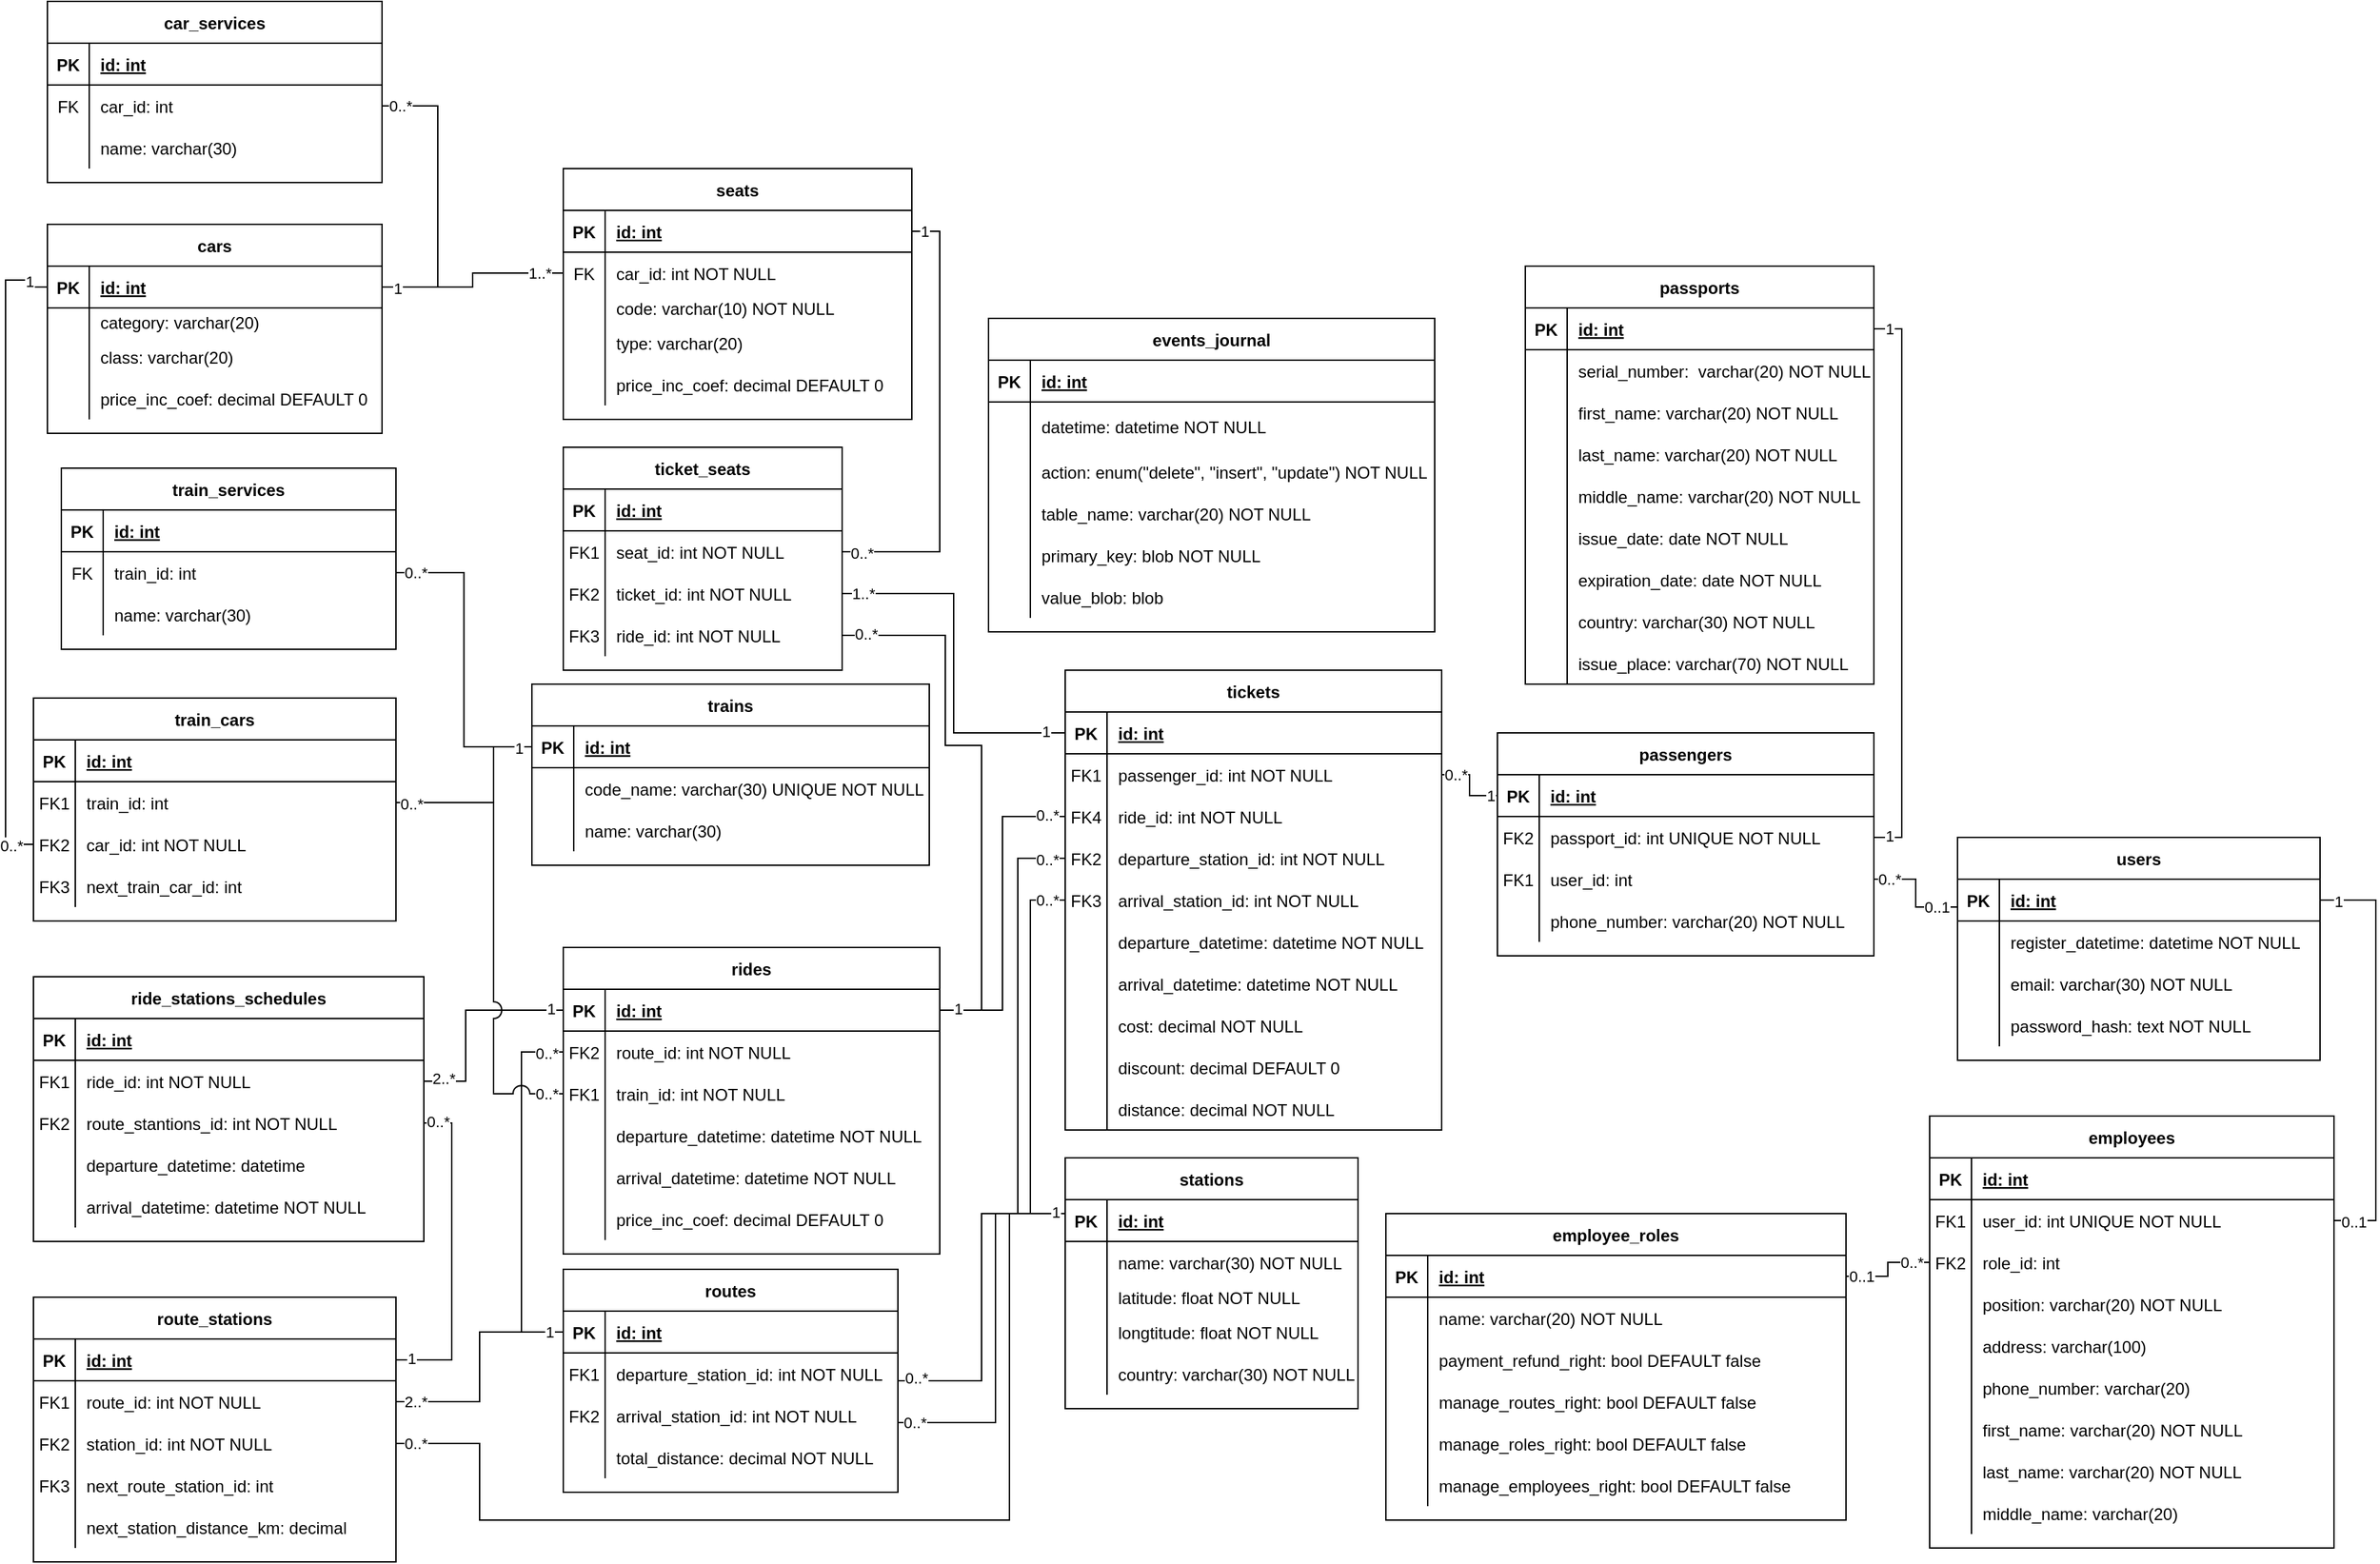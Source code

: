 <mxfile version="26.2.15">
  <diagram id="R2lEEEUBdFMjLlhIrx00" name="Page-1">
    <mxGraphModel dx="2036" dy="1954" grid="1" gridSize="10" guides="1" tooltips="1" connect="1" arrows="1" fold="1" page="1" pageScale="1" pageWidth="850" pageHeight="1100" math="0" shadow="0" extFonts="Permanent Marker^https://fonts.googleapis.com/css?family=Permanent+Marker">
      <root>
        <mxCell id="0" />
        <mxCell id="1" parent="0" />
        <mxCell id="6Uczh0DZR-hEcIu4VX5F-51" style="edgeStyle=orthogonalEdgeStyle;rounded=0;orthogonalLoop=1;jettySize=auto;html=1;entryX=0;entryY=0.5;entryDx=0;entryDy=0;endArrow=none;startFill=0;" edge="1" parent="1" source="6Uczh0DZR-hEcIu4VX5F-45" target="59AKg1LUBrszFAIGfq8Z-280">
          <mxGeometry relative="1" as="geometry" />
        </mxCell>
        <mxCell id="6Uczh0DZR-hEcIu4VX5F-52" value="0..*" style="edgeLabel;html=1;align=center;verticalAlign=middle;resizable=0;points=[];" vertex="1" connectable="0" parent="6Uczh0DZR-hEcIu4VX5F-51">
          <mxGeometry x="-0.879" relative="1" as="geometry">
            <mxPoint as="offset" />
          </mxGeometry>
        </mxCell>
        <mxCell id="6Uczh0DZR-hEcIu4VX5F-10" style="edgeStyle=orthogonalEdgeStyle;rounded=0;orthogonalLoop=1;jettySize=auto;html=1;entryX=1;entryY=0.5;entryDx=0;entryDy=0;exitX=1;exitY=0.5;exitDx=0;exitDy=0;endArrow=none;startFill=0;" edge="1" parent="1" source="6Uczh0DZR-hEcIu4VX5F-7" target="59AKg1LUBrszFAIGfq8Z-304">
          <mxGeometry relative="1" as="geometry">
            <Array as="points">
              <mxPoint x="-156" y="345" />
              <mxPoint x="-156" y="424" />
              <mxPoint x="-130" y="424" />
              <mxPoint x="-130" y="614" />
            </Array>
          </mxGeometry>
        </mxCell>
        <mxCell id="6Uczh0DZR-hEcIu4VX5F-12" value="0..*" style="edgeLabel;html=1;align=center;verticalAlign=middle;resizable=0;points=[];" vertex="1" connectable="0" parent="6Uczh0DZR-hEcIu4VX5F-10">
          <mxGeometry x="-0.918" y="1" relative="1" as="geometry">
            <mxPoint as="offset" />
          </mxGeometry>
        </mxCell>
        <mxCell id="6Uczh0DZR-hEcIu4VX5F-38" style="edgeStyle=orthogonalEdgeStyle;rounded=0;orthogonalLoop=1;jettySize=auto;html=1;entryX=1;entryY=0.5;entryDx=0;entryDy=0;exitX=1;exitY=0.5;exitDx=0;exitDy=0;endArrow=none;startFill=0;flowAnimation=0;shadow=0;curved=0;" edge="1" parent="1" source="6Uczh0DZR-hEcIu4VX5F-29" target="59AKg1LUBrszFAIGfq8Z-241">
          <mxGeometry relative="1" as="geometry">
            <Array as="points">
              <mxPoint x="-520" y="-35" />
              <mxPoint x="-520" y="95" />
            </Array>
          </mxGeometry>
        </mxCell>
        <mxCell id="6Uczh0DZR-hEcIu4VX5F-40" value="0..*" style="edgeLabel;html=1;align=center;verticalAlign=middle;resizable=0;points=[];" vertex="1" connectable="0" parent="6Uczh0DZR-hEcIu4VX5F-38">
          <mxGeometry x="-0.933" relative="1" as="geometry">
            <mxPoint x="6" as="offset" />
          </mxGeometry>
        </mxCell>
        <mxCell id="C-vyLk0tnHw3VtMMgP7b-23" value="users" style="shape=table;startSize=30;container=1;collapsible=1;childLayout=tableLayout;fixedRows=1;rowLines=0;fontStyle=1;align=center;resizeLast=1;fillColor=none;" parent="1" vertex="1">
          <mxGeometry x="570" y="490" width="260" height="160" as="geometry">
            <mxRectangle x="720" y="680" width="70" height="30" as="alternateBounds" />
          </mxGeometry>
        </mxCell>
        <mxCell id="C-vyLk0tnHw3VtMMgP7b-24" value="" style="shape=partialRectangle;collapsible=0;dropTarget=0;pointerEvents=0;fillColor=none;points=[[0,0.5],[1,0.5]];portConstraint=eastwest;top=0;left=0;right=0;bottom=1;" parent="C-vyLk0tnHw3VtMMgP7b-23" vertex="1">
          <mxGeometry y="30" width="260" height="30" as="geometry" />
        </mxCell>
        <mxCell id="C-vyLk0tnHw3VtMMgP7b-25" value="PK" style="shape=partialRectangle;overflow=hidden;connectable=0;fillColor=none;top=0;left=0;bottom=0;right=0;fontStyle=1;" parent="C-vyLk0tnHw3VtMMgP7b-24" vertex="1">
          <mxGeometry width="30" height="30" as="geometry">
            <mxRectangle width="30" height="30" as="alternateBounds" />
          </mxGeometry>
        </mxCell>
        <mxCell id="C-vyLk0tnHw3VtMMgP7b-26" value="id: int" style="shape=partialRectangle;overflow=hidden;connectable=0;fillColor=none;top=0;left=0;bottom=0;right=0;align=left;spacingLeft=6;fontStyle=5;" parent="C-vyLk0tnHw3VtMMgP7b-24" vertex="1">
          <mxGeometry x="30" width="230" height="30" as="geometry">
            <mxRectangle width="230" height="30" as="alternateBounds" />
          </mxGeometry>
        </mxCell>
        <mxCell id="C-vyLk0tnHw3VtMMgP7b-27" value="" style="shape=partialRectangle;collapsible=0;dropTarget=0;pointerEvents=0;fillColor=none;points=[[0,0.5],[1,0.5]];portConstraint=eastwest;top=0;left=0;right=0;bottom=0;" parent="C-vyLk0tnHw3VtMMgP7b-23" vertex="1">
          <mxGeometry y="60" width="260" height="30" as="geometry" />
        </mxCell>
        <mxCell id="C-vyLk0tnHw3VtMMgP7b-28" value="" style="shape=partialRectangle;overflow=hidden;connectable=0;fillColor=none;top=0;left=0;bottom=0;right=0;" parent="C-vyLk0tnHw3VtMMgP7b-27" vertex="1">
          <mxGeometry width="30" height="30" as="geometry">
            <mxRectangle width="30" height="30" as="alternateBounds" />
          </mxGeometry>
        </mxCell>
        <mxCell id="C-vyLk0tnHw3VtMMgP7b-29" value="register_datetime: datetime NOT NULL" style="shape=partialRectangle;overflow=hidden;connectable=0;fillColor=none;top=0;left=0;bottom=0;right=0;align=left;spacingLeft=6;" parent="C-vyLk0tnHw3VtMMgP7b-27" vertex="1">
          <mxGeometry x="30" width="230" height="30" as="geometry">
            <mxRectangle width="230" height="30" as="alternateBounds" />
          </mxGeometry>
        </mxCell>
        <mxCell id="59AKg1LUBrszFAIGfq8Z-4" value="" style="shape=tableRow;horizontal=0;startSize=0;swimlaneHead=0;swimlaneBody=0;fillColor=none;collapsible=0;dropTarget=0;points=[[0,0.5],[1,0.5]];portConstraint=eastwest;top=0;left=0;right=0;bottom=0;" parent="C-vyLk0tnHw3VtMMgP7b-23" vertex="1">
          <mxGeometry y="90" width="260" height="30" as="geometry" />
        </mxCell>
        <mxCell id="59AKg1LUBrszFAIGfq8Z-5" value="" style="shape=partialRectangle;connectable=0;fillColor=none;top=0;left=0;bottom=0;right=0;editable=1;overflow=hidden;" parent="59AKg1LUBrszFAIGfq8Z-4" vertex="1">
          <mxGeometry width="30" height="30" as="geometry">
            <mxRectangle width="30" height="30" as="alternateBounds" />
          </mxGeometry>
        </mxCell>
        <mxCell id="59AKg1LUBrszFAIGfq8Z-6" value="email: varchar(30) NOT NULL" style="shape=partialRectangle;connectable=0;fillColor=none;top=0;left=0;bottom=0;right=0;align=left;spacingLeft=6;overflow=hidden;" parent="59AKg1LUBrszFAIGfq8Z-4" vertex="1">
          <mxGeometry x="30" width="230" height="30" as="geometry">
            <mxRectangle width="230" height="30" as="alternateBounds" />
          </mxGeometry>
        </mxCell>
        <mxCell id="59AKg1LUBrszFAIGfq8Z-7" value="" style="shape=tableRow;horizontal=0;startSize=0;swimlaneHead=0;swimlaneBody=0;fillColor=none;collapsible=0;dropTarget=0;points=[[0,0.5],[1,0.5]];portConstraint=eastwest;top=0;left=0;right=0;bottom=0;" parent="C-vyLk0tnHw3VtMMgP7b-23" vertex="1">
          <mxGeometry y="120" width="260" height="30" as="geometry" />
        </mxCell>
        <mxCell id="59AKg1LUBrszFAIGfq8Z-8" value="" style="shape=partialRectangle;connectable=0;fillColor=none;top=0;left=0;bottom=0;right=0;editable=1;overflow=hidden;" parent="59AKg1LUBrszFAIGfq8Z-7" vertex="1">
          <mxGeometry width="30" height="30" as="geometry">
            <mxRectangle width="30" height="30" as="alternateBounds" />
          </mxGeometry>
        </mxCell>
        <mxCell id="59AKg1LUBrszFAIGfq8Z-9" value="password_hash: text NOT NULL" style="shape=partialRectangle;connectable=0;fillColor=none;top=0;left=0;bottom=0;right=0;align=left;spacingLeft=6;overflow=hidden;" parent="59AKg1LUBrszFAIGfq8Z-7" vertex="1">
          <mxGeometry x="30" width="230" height="30" as="geometry">
            <mxRectangle width="230" height="30" as="alternateBounds" />
          </mxGeometry>
        </mxCell>
        <mxCell id="59AKg1LUBrszFAIGfq8Z-10" value="passengers" style="shape=table;startSize=30;container=1;collapsible=1;childLayout=tableLayout;fixedRows=1;rowLines=0;fontStyle=1;align=center;resizeLast=1;fillColor=none;" parent="1" vertex="1">
          <mxGeometry x="240" y="415" width="270" height="160" as="geometry">
            <mxRectangle x="400" y="700" width="110" height="30" as="alternateBounds" />
          </mxGeometry>
        </mxCell>
        <mxCell id="59AKg1LUBrszFAIGfq8Z-11" value="" style="shape=tableRow;horizontal=0;startSize=0;swimlaneHead=0;swimlaneBody=0;fillColor=none;collapsible=0;dropTarget=0;points=[[0,0.5],[1,0.5]];portConstraint=eastwest;top=0;left=0;right=0;bottom=1;" parent="59AKg1LUBrszFAIGfq8Z-10" vertex="1">
          <mxGeometry y="30" width="270" height="30" as="geometry" />
        </mxCell>
        <mxCell id="59AKg1LUBrszFAIGfq8Z-12" value="PK" style="shape=partialRectangle;connectable=0;fillColor=none;top=0;left=0;bottom=0;right=0;fontStyle=1;overflow=hidden;" parent="59AKg1LUBrszFAIGfq8Z-11" vertex="1">
          <mxGeometry width="30" height="30" as="geometry">
            <mxRectangle width="30" height="30" as="alternateBounds" />
          </mxGeometry>
        </mxCell>
        <mxCell id="59AKg1LUBrszFAIGfq8Z-13" value="id: int" style="shape=partialRectangle;connectable=0;fillColor=none;top=0;left=0;bottom=0;right=0;align=left;spacingLeft=6;fontStyle=5;overflow=hidden;" parent="59AKg1LUBrszFAIGfq8Z-11" vertex="1">
          <mxGeometry x="30" width="240" height="30" as="geometry">
            <mxRectangle width="240" height="30" as="alternateBounds" />
          </mxGeometry>
        </mxCell>
        <mxCell id="59AKg1LUBrszFAIGfq8Z-17" value="" style="shape=tableRow;horizontal=0;startSize=0;swimlaneHead=0;swimlaneBody=0;fillColor=none;collapsible=0;dropTarget=0;points=[[0,0.5],[1,0.5]];portConstraint=eastwest;top=0;left=0;right=0;bottom=0;" parent="59AKg1LUBrszFAIGfq8Z-10" vertex="1">
          <mxGeometry y="60" width="270" height="30" as="geometry" />
        </mxCell>
        <mxCell id="59AKg1LUBrszFAIGfq8Z-18" value="FK2" style="shape=partialRectangle;connectable=0;fillColor=none;top=0;left=0;bottom=0;right=0;editable=1;overflow=hidden;" parent="59AKg1LUBrszFAIGfq8Z-17" vertex="1">
          <mxGeometry width="30" height="30" as="geometry">
            <mxRectangle width="30" height="30" as="alternateBounds" />
          </mxGeometry>
        </mxCell>
        <mxCell id="59AKg1LUBrszFAIGfq8Z-19" value="passport_id: int UNIQUE NOT NULL" style="shape=partialRectangle;connectable=0;fillColor=none;top=0;left=0;bottom=0;right=0;align=left;spacingLeft=6;overflow=hidden;" parent="59AKg1LUBrszFAIGfq8Z-17" vertex="1">
          <mxGeometry x="30" width="240" height="30" as="geometry">
            <mxRectangle width="240" height="30" as="alternateBounds" />
          </mxGeometry>
        </mxCell>
        <mxCell id="59AKg1LUBrszFAIGfq8Z-14" value="" style="shape=tableRow;horizontal=0;startSize=0;swimlaneHead=0;swimlaneBody=0;fillColor=none;collapsible=0;dropTarget=0;points=[[0,0.5],[1,0.5]];portConstraint=eastwest;top=0;left=0;right=0;bottom=0;" parent="59AKg1LUBrszFAIGfq8Z-10" vertex="1">
          <mxGeometry y="90" width="270" height="30" as="geometry" />
        </mxCell>
        <mxCell id="59AKg1LUBrszFAIGfq8Z-15" value="FK1" style="shape=partialRectangle;connectable=0;fillColor=none;top=0;left=0;bottom=0;right=0;editable=1;overflow=hidden;" parent="59AKg1LUBrszFAIGfq8Z-14" vertex="1">
          <mxGeometry width="30" height="30" as="geometry">
            <mxRectangle width="30" height="30" as="alternateBounds" />
          </mxGeometry>
        </mxCell>
        <mxCell id="59AKg1LUBrszFAIGfq8Z-16" value="user_id: int" style="shape=partialRectangle;connectable=0;fillColor=none;top=0;left=0;bottom=0;right=0;align=left;spacingLeft=6;overflow=hidden;" parent="59AKg1LUBrszFAIGfq8Z-14" vertex="1">
          <mxGeometry x="30" width="240" height="30" as="geometry">
            <mxRectangle width="240" height="30" as="alternateBounds" />
          </mxGeometry>
        </mxCell>
        <mxCell id="59AKg1LUBrszFAIGfq8Z-29" value="" style="shape=tableRow;horizontal=0;startSize=0;swimlaneHead=0;swimlaneBody=0;fillColor=none;collapsible=0;dropTarget=0;points=[[0,0.5],[1,0.5]];portConstraint=eastwest;top=0;left=0;right=0;bottom=0;" parent="59AKg1LUBrszFAIGfq8Z-10" vertex="1">
          <mxGeometry y="120" width="270" height="30" as="geometry" />
        </mxCell>
        <mxCell id="59AKg1LUBrszFAIGfq8Z-30" value="" style="shape=partialRectangle;connectable=0;fillColor=none;top=0;left=0;bottom=0;right=0;editable=1;overflow=hidden;" parent="59AKg1LUBrszFAIGfq8Z-29" vertex="1">
          <mxGeometry width="30" height="30" as="geometry">
            <mxRectangle width="30" height="30" as="alternateBounds" />
          </mxGeometry>
        </mxCell>
        <mxCell id="59AKg1LUBrszFAIGfq8Z-31" value="phone_number: varchar(20) NOT NULL" style="shape=partialRectangle;connectable=0;fillColor=none;top=0;left=0;bottom=0;right=0;align=left;spacingLeft=6;overflow=hidden;" parent="59AKg1LUBrszFAIGfq8Z-29" vertex="1">
          <mxGeometry x="30" width="240" height="30" as="geometry">
            <mxRectangle width="240" height="30" as="alternateBounds" />
          </mxGeometry>
        </mxCell>
        <mxCell id="59AKg1LUBrszFAIGfq8Z-32" value="passports" style="shape=table;startSize=30;container=1;collapsible=1;childLayout=tableLayout;fixedRows=1;rowLines=0;fontStyle=1;align=center;resizeLast=1;fillColor=none;" parent="1" vertex="1">
          <mxGeometry x="260" y="80" width="250" height="300" as="geometry" />
        </mxCell>
        <mxCell id="59AKg1LUBrszFAIGfq8Z-33" value="" style="shape=tableRow;horizontal=0;startSize=0;swimlaneHead=0;swimlaneBody=0;fillColor=none;collapsible=0;dropTarget=0;points=[[0,0.5],[1,0.5]];portConstraint=eastwest;top=0;left=0;right=0;bottom=1;" parent="59AKg1LUBrszFAIGfq8Z-32" vertex="1">
          <mxGeometry y="30" width="250" height="30" as="geometry" />
        </mxCell>
        <mxCell id="59AKg1LUBrszFAIGfq8Z-34" value="PK" style="shape=partialRectangle;connectable=0;fillColor=none;top=0;left=0;bottom=0;right=0;fontStyle=1;overflow=hidden;" parent="59AKg1LUBrszFAIGfq8Z-33" vertex="1">
          <mxGeometry width="30" height="30" as="geometry">
            <mxRectangle width="30" height="30" as="alternateBounds" />
          </mxGeometry>
        </mxCell>
        <mxCell id="59AKg1LUBrszFAIGfq8Z-35" value="id: int" style="shape=partialRectangle;connectable=0;fillColor=none;top=0;left=0;bottom=0;right=0;align=left;spacingLeft=6;fontStyle=5;overflow=hidden;" parent="59AKg1LUBrszFAIGfq8Z-33" vertex="1">
          <mxGeometry x="30" width="220" height="30" as="geometry">
            <mxRectangle width="220" height="30" as="alternateBounds" />
          </mxGeometry>
        </mxCell>
        <mxCell id="59AKg1LUBrszFAIGfq8Z-39" value="" style="shape=tableRow;horizontal=0;startSize=0;swimlaneHead=0;swimlaneBody=0;fillColor=none;collapsible=0;dropTarget=0;points=[[0,0.5],[1,0.5]];portConstraint=eastwest;top=0;left=0;right=0;bottom=0;" parent="59AKg1LUBrszFAIGfq8Z-32" vertex="1">
          <mxGeometry y="60" width="250" height="30" as="geometry" />
        </mxCell>
        <mxCell id="59AKg1LUBrszFAIGfq8Z-40" value="" style="shape=partialRectangle;connectable=0;fillColor=none;top=0;left=0;bottom=0;right=0;editable=1;overflow=hidden;" parent="59AKg1LUBrszFAIGfq8Z-39" vertex="1">
          <mxGeometry width="30" height="30" as="geometry">
            <mxRectangle width="30" height="30" as="alternateBounds" />
          </mxGeometry>
        </mxCell>
        <mxCell id="59AKg1LUBrszFAIGfq8Z-41" value="serial_number:  varchar(20) NOT NULL" style="shape=partialRectangle;connectable=0;fillColor=none;top=0;left=0;bottom=0;right=0;align=left;spacingLeft=6;overflow=hidden;" parent="59AKg1LUBrszFAIGfq8Z-39" vertex="1">
          <mxGeometry x="30" width="220" height="30" as="geometry">
            <mxRectangle width="220" height="30" as="alternateBounds" />
          </mxGeometry>
        </mxCell>
        <mxCell id="8X0hwi1QD_mNI2cnNztx-32" value="" style="shape=tableRow;horizontal=0;startSize=0;swimlaneHead=0;swimlaneBody=0;fillColor=none;collapsible=0;dropTarget=0;points=[[0,0.5],[1,0.5]];portConstraint=eastwest;top=0;left=0;right=0;bottom=0;" parent="59AKg1LUBrszFAIGfq8Z-32" vertex="1">
          <mxGeometry y="90" width="250" height="30" as="geometry" />
        </mxCell>
        <mxCell id="8X0hwi1QD_mNI2cnNztx-33" value="" style="shape=partialRectangle;connectable=0;fillColor=none;top=0;left=0;bottom=0;right=0;editable=1;overflow=hidden;" parent="8X0hwi1QD_mNI2cnNztx-32" vertex="1">
          <mxGeometry width="30" height="30" as="geometry">
            <mxRectangle width="30" height="30" as="alternateBounds" />
          </mxGeometry>
        </mxCell>
        <mxCell id="8X0hwi1QD_mNI2cnNztx-34" value="first_name: varchar(20) NOT NULL" style="shape=partialRectangle;connectable=0;fillColor=none;top=0;left=0;bottom=0;right=0;align=left;spacingLeft=6;overflow=hidden;" parent="8X0hwi1QD_mNI2cnNztx-32" vertex="1">
          <mxGeometry x="30" width="220" height="30" as="geometry">
            <mxRectangle width="220" height="30" as="alternateBounds" />
          </mxGeometry>
        </mxCell>
        <mxCell id="8X0hwi1QD_mNI2cnNztx-39" value="" style="shape=tableRow;horizontal=0;startSize=0;swimlaneHead=0;swimlaneBody=0;fillColor=none;collapsible=0;dropTarget=0;points=[[0,0.5],[1,0.5]];portConstraint=eastwest;top=0;left=0;right=0;bottom=0;" parent="59AKg1LUBrszFAIGfq8Z-32" vertex="1">
          <mxGeometry y="120" width="250" height="30" as="geometry" />
        </mxCell>
        <mxCell id="8X0hwi1QD_mNI2cnNztx-40" value="" style="shape=partialRectangle;connectable=0;fillColor=none;top=0;left=0;bottom=0;right=0;editable=1;overflow=hidden;" parent="8X0hwi1QD_mNI2cnNztx-39" vertex="1">
          <mxGeometry width="30" height="30" as="geometry">
            <mxRectangle width="30" height="30" as="alternateBounds" />
          </mxGeometry>
        </mxCell>
        <mxCell id="8X0hwi1QD_mNI2cnNztx-41" value="last_name: varchar(20) NOT NULL" style="shape=partialRectangle;connectable=0;fillColor=none;top=0;left=0;bottom=0;right=0;align=left;spacingLeft=6;overflow=hidden;" parent="8X0hwi1QD_mNI2cnNztx-39" vertex="1">
          <mxGeometry x="30" width="220" height="30" as="geometry">
            <mxRectangle width="220" height="30" as="alternateBounds" />
          </mxGeometry>
        </mxCell>
        <mxCell id="8X0hwi1QD_mNI2cnNztx-43" value="" style="shape=tableRow;horizontal=0;startSize=0;swimlaneHead=0;swimlaneBody=0;fillColor=none;collapsible=0;dropTarget=0;points=[[0,0.5],[1,0.5]];portConstraint=eastwest;top=0;left=0;right=0;bottom=0;" parent="59AKg1LUBrszFAIGfq8Z-32" vertex="1">
          <mxGeometry y="150" width="250" height="30" as="geometry" />
        </mxCell>
        <mxCell id="8X0hwi1QD_mNI2cnNztx-44" value="" style="shape=partialRectangle;connectable=0;fillColor=none;top=0;left=0;bottom=0;right=0;editable=1;overflow=hidden;" parent="8X0hwi1QD_mNI2cnNztx-43" vertex="1">
          <mxGeometry width="30" height="30" as="geometry">
            <mxRectangle width="30" height="30" as="alternateBounds" />
          </mxGeometry>
        </mxCell>
        <mxCell id="8X0hwi1QD_mNI2cnNztx-45" value="middle_name: varchar(20) NOT NULL" style="shape=partialRectangle;connectable=0;fillColor=none;top=0;left=0;bottom=0;right=0;align=left;spacingLeft=6;overflow=hidden;" parent="8X0hwi1QD_mNI2cnNztx-43" vertex="1">
          <mxGeometry x="30" width="220" height="30" as="geometry">
            <mxRectangle width="220" height="30" as="alternateBounds" />
          </mxGeometry>
        </mxCell>
        <mxCell id="59AKg1LUBrszFAIGfq8Z-42" value="" style="shape=tableRow;horizontal=0;startSize=0;swimlaneHead=0;swimlaneBody=0;fillColor=none;collapsible=0;dropTarget=0;points=[[0,0.5],[1,0.5]];portConstraint=eastwest;top=0;left=0;right=0;bottom=0;" parent="59AKg1LUBrszFAIGfq8Z-32" vertex="1">
          <mxGeometry y="180" width="250" height="30" as="geometry" />
        </mxCell>
        <mxCell id="59AKg1LUBrszFAIGfq8Z-43" value="" style="shape=partialRectangle;connectable=0;fillColor=none;top=0;left=0;bottom=0;right=0;editable=1;overflow=hidden;" parent="59AKg1LUBrszFAIGfq8Z-42" vertex="1">
          <mxGeometry width="30" height="30" as="geometry">
            <mxRectangle width="30" height="30" as="alternateBounds" />
          </mxGeometry>
        </mxCell>
        <mxCell id="59AKg1LUBrszFAIGfq8Z-44" value="issue_date: date NOT NULL" style="shape=partialRectangle;connectable=0;fillColor=none;top=0;left=0;bottom=0;right=0;align=left;spacingLeft=6;overflow=hidden;" parent="59AKg1LUBrszFAIGfq8Z-42" vertex="1">
          <mxGeometry x="30" width="220" height="30" as="geometry">
            <mxRectangle width="220" height="30" as="alternateBounds" />
          </mxGeometry>
        </mxCell>
        <mxCell id="59AKg1LUBrszFAIGfq8Z-45" value="" style="shape=tableRow;horizontal=0;startSize=0;swimlaneHead=0;swimlaneBody=0;fillColor=none;collapsible=0;dropTarget=0;points=[[0,0.5],[1,0.5]];portConstraint=eastwest;top=0;left=0;right=0;bottom=0;" parent="59AKg1LUBrszFAIGfq8Z-32" vertex="1">
          <mxGeometry y="210" width="250" height="30" as="geometry" />
        </mxCell>
        <mxCell id="59AKg1LUBrszFAIGfq8Z-46" value="" style="shape=partialRectangle;connectable=0;fillColor=none;top=0;left=0;bottom=0;right=0;fontStyle=0;overflow=hidden;" parent="59AKg1LUBrszFAIGfq8Z-45" vertex="1">
          <mxGeometry width="30" height="30" as="geometry">
            <mxRectangle width="30" height="30" as="alternateBounds" />
          </mxGeometry>
        </mxCell>
        <mxCell id="59AKg1LUBrszFAIGfq8Z-47" value="expiration_date: date NOT NULL" style="shape=partialRectangle;connectable=0;fillColor=none;top=0;left=0;bottom=0;right=0;align=left;spacingLeft=6;fontStyle=0;overflow=hidden;" parent="59AKg1LUBrszFAIGfq8Z-45" vertex="1">
          <mxGeometry x="30" width="220" height="30" as="geometry">
            <mxRectangle width="220" height="30" as="alternateBounds" />
          </mxGeometry>
        </mxCell>
        <mxCell id="59AKg1LUBrszFAIGfq8Z-48" value="" style="shape=tableRow;horizontal=0;startSize=0;swimlaneHead=0;swimlaneBody=0;fillColor=none;collapsible=0;dropTarget=0;points=[[0,0.5],[1,0.5]];portConstraint=eastwest;top=0;left=0;right=0;bottom=0;" parent="59AKg1LUBrszFAIGfq8Z-32" vertex="1">
          <mxGeometry y="240" width="250" height="30" as="geometry" />
        </mxCell>
        <mxCell id="59AKg1LUBrszFAIGfq8Z-49" value="" style="shape=partialRectangle;connectable=0;fillColor=none;top=0;left=0;bottom=0;right=0;editable=1;overflow=hidden;" parent="59AKg1LUBrszFAIGfq8Z-48" vertex="1">
          <mxGeometry width="30" height="30" as="geometry">
            <mxRectangle width="30" height="30" as="alternateBounds" />
          </mxGeometry>
        </mxCell>
        <mxCell id="59AKg1LUBrszFAIGfq8Z-50" value="country: varchar(30) NOT NULL" style="shape=partialRectangle;connectable=0;fillColor=none;top=0;left=0;bottom=0;right=0;align=left;spacingLeft=6;overflow=hidden;" parent="59AKg1LUBrszFAIGfq8Z-48" vertex="1">
          <mxGeometry x="30" width="220" height="30" as="geometry">
            <mxRectangle width="220" height="30" as="alternateBounds" />
          </mxGeometry>
        </mxCell>
        <mxCell id="59AKg1LUBrszFAIGfq8Z-51" value="" style="shape=tableRow;horizontal=0;startSize=0;swimlaneHead=0;swimlaneBody=0;fillColor=none;collapsible=0;dropTarget=0;points=[[0,0.5],[1,0.5]];portConstraint=eastwest;top=0;left=0;right=0;bottom=0;" parent="59AKg1LUBrszFAIGfq8Z-32" vertex="1">
          <mxGeometry y="270" width="250" height="30" as="geometry" />
        </mxCell>
        <mxCell id="59AKg1LUBrszFAIGfq8Z-52" value="" style="shape=partialRectangle;connectable=0;fillColor=none;top=0;left=0;bottom=0;right=0;editable=1;overflow=hidden;" parent="59AKg1LUBrszFAIGfq8Z-51" vertex="1">
          <mxGeometry width="30" height="30" as="geometry">
            <mxRectangle width="30" height="30" as="alternateBounds" />
          </mxGeometry>
        </mxCell>
        <mxCell id="59AKg1LUBrszFAIGfq8Z-53" value="issue_place: varchar(70) NOT NULL" style="shape=partialRectangle;connectable=0;fillColor=none;top=0;left=0;bottom=0;right=0;align=left;spacingLeft=6;overflow=hidden;" parent="59AKg1LUBrszFAIGfq8Z-51" vertex="1">
          <mxGeometry x="30" width="220" height="30" as="geometry">
            <mxRectangle width="220" height="30" as="alternateBounds" />
          </mxGeometry>
        </mxCell>
        <mxCell id="59AKg1LUBrszFAIGfq8Z-54" value="employees" style="shape=table;startSize=30;container=1;collapsible=1;childLayout=tableLayout;fixedRows=1;rowLines=0;fontStyle=1;align=center;resizeLast=1;fillColor=none;" parent="1" vertex="1">
          <mxGeometry x="550" y="690" width="290" height="310" as="geometry" />
        </mxCell>
        <mxCell id="59AKg1LUBrszFAIGfq8Z-55" value="" style="shape=tableRow;horizontal=0;startSize=0;swimlaneHead=0;swimlaneBody=0;fillColor=none;collapsible=0;dropTarget=0;points=[[0,0.5],[1,0.5]];portConstraint=eastwest;top=0;left=0;right=0;bottom=1;" parent="59AKg1LUBrszFAIGfq8Z-54" vertex="1">
          <mxGeometry y="30" width="290" height="30" as="geometry" />
        </mxCell>
        <mxCell id="59AKg1LUBrszFAIGfq8Z-56" value="PK" style="shape=partialRectangle;connectable=0;fillColor=none;top=0;left=0;bottom=0;right=0;fontStyle=1;overflow=hidden;" parent="59AKg1LUBrszFAIGfq8Z-55" vertex="1">
          <mxGeometry width="30" height="30" as="geometry">
            <mxRectangle width="30" height="30" as="alternateBounds" />
          </mxGeometry>
        </mxCell>
        <mxCell id="59AKg1LUBrszFAIGfq8Z-57" value="id: int" style="shape=partialRectangle;connectable=0;fillColor=none;top=0;left=0;bottom=0;right=0;align=left;spacingLeft=6;fontStyle=5;overflow=hidden;" parent="59AKg1LUBrszFAIGfq8Z-55" vertex="1">
          <mxGeometry x="30" width="260" height="30" as="geometry">
            <mxRectangle width="260" height="30" as="alternateBounds" />
          </mxGeometry>
        </mxCell>
        <mxCell id="59AKg1LUBrszFAIGfq8Z-58" value="" style="shape=tableRow;horizontal=0;startSize=0;swimlaneHead=0;swimlaneBody=0;fillColor=none;collapsible=0;dropTarget=0;points=[[0,0.5],[1,0.5]];portConstraint=eastwest;top=0;left=0;right=0;bottom=0;" parent="59AKg1LUBrszFAIGfq8Z-54" vertex="1">
          <mxGeometry y="60" width="290" height="30" as="geometry" />
        </mxCell>
        <mxCell id="59AKg1LUBrszFAIGfq8Z-59" value="FK1" style="shape=partialRectangle;connectable=0;fillColor=none;top=0;left=0;bottom=0;right=0;editable=1;overflow=hidden;" parent="59AKg1LUBrszFAIGfq8Z-58" vertex="1">
          <mxGeometry width="30" height="30" as="geometry">
            <mxRectangle width="30" height="30" as="alternateBounds" />
          </mxGeometry>
        </mxCell>
        <mxCell id="59AKg1LUBrszFAIGfq8Z-60" value="user_id: int UNIQUE NOT NULL" style="shape=partialRectangle;connectable=0;fillColor=none;top=0;left=0;bottom=0;right=0;align=left;spacingLeft=6;overflow=hidden;" parent="59AKg1LUBrszFAIGfq8Z-58" vertex="1">
          <mxGeometry x="30" width="260" height="30" as="geometry">
            <mxRectangle width="260" height="30" as="alternateBounds" />
          </mxGeometry>
        </mxCell>
        <mxCell id="59AKg1LUBrszFAIGfq8Z-61" value="" style="shape=tableRow;horizontal=0;startSize=0;swimlaneHead=0;swimlaneBody=0;fillColor=none;collapsible=0;dropTarget=0;points=[[0,0.5],[1,0.5]];portConstraint=eastwest;top=0;left=0;right=0;bottom=0;" parent="59AKg1LUBrszFAIGfq8Z-54" vertex="1">
          <mxGeometry y="90" width="290" height="30" as="geometry" />
        </mxCell>
        <mxCell id="59AKg1LUBrszFAIGfq8Z-62" value="FK2" style="shape=partialRectangle;connectable=0;fillColor=none;top=0;left=0;bottom=0;right=0;editable=1;overflow=hidden;" parent="59AKg1LUBrszFAIGfq8Z-61" vertex="1">
          <mxGeometry width="30" height="30" as="geometry">
            <mxRectangle width="30" height="30" as="alternateBounds" />
          </mxGeometry>
        </mxCell>
        <mxCell id="59AKg1LUBrszFAIGfq8Z-63" value="role_id: int" style="shape=partialRectangle;connectable=0;fillColor=none;top=0;left=0;bottom=0;right=0;align=left;spacingLeft=6;overflow=hidden;" parent="59AKg1LUBrszFAIGfq8Z-61" vertex="1">
          <mxGeometry x="30" width="260" height="30" as="geometry">
            <mxRectangle width="260" height="30" as="alternateBounds" />
          </mxGeometry>
        </mxCell>
        <mxCell id="59AKg1LUBrszFAIGfq8Z-64" value="" style="shape=tableRow;horizontal=0;startSize=0;swimlaneHead=0;swimlaneBody=0;fillColor=none;collapsible=0;dropTarget=0;points=[[0,0.5],[1,0.5]];portConstraint=eastwest;top=0;left=0;right=0;bottom=0;" parent="59AKg1LUBrszFAIGfq8Z-54" vertex="1">
          <mxGeometry y="120" width="290" height="30" as="geometry" />
        </mxCell>
        <mxCell id="59AKg1LUBrszFAIGfq8Z-65" value="" style="shape=partialRectangle;connectable=0;fillColor=none;top=0;left=0;bottom=0;right=0;editable=1;overflow=hidden;" parent="59AKg1LUBrszFAIGfq8Z-64" vertex="1">
          <mxGeometry width="30" height="30" as="geometry">
            <mxRectangle width="30" height="30" as="alternateBounds" />
          </mxGeometry>
        </mxCell>
        <mxCell id="59AKg1LUBrszFAIGfq8Z-66" value="position: varchar(20) NOT NULL" style="shape=partialRectangle;connectable=0;fillColor=none;top=0;left=0;bottom=0;right=0;align=left;spacingLeft=6;overflow=hidden;" parent="59AKg1LUBrszFAIGfq8Z-64" vertex="1">
          <mxGeometry x="30" width="260" height="30" as="geometry">
            <mxRectangle width="260" height="30" as="alternateBounds" />
          </mxGeometry>
        </mxCell>
        <mxCell id="59AKg1LUBrszFAIGfq8Z-67" value="" style="shape=tableRow;horizontal=0;startSize=0;swimlaneHead=0;swimlaneBody=0;fillColor=none;collapsible=0;dropTarget=0;points=[[0,0.5],[1,0.5]];portConstraint=eastwest;top=0;left=0;right=0;bottom=0;" parent="59AKg1LUBrszFAIGfq8Z-54" vertex="1">
          <mxGeometry y="150" width="290" height="30" as="geometry" />
        </mxCell>
        <mxCell id="59AKg1LUBrszFAIGfq8Z-68" value="" style="shape=partialRectangle;connectable=0;fillColor=none;top=0;left=0;bottom=0;right=0;fontStyle=0;overflow=hidden;" parent="59AKg1LUBrszFAIGfq8Z-67" vertex="1">
          <mxGeometry width="30" height="30" as="geometry">
            <mxRectangle width="30" height="30" as="alternateBounds" />
          </mxGeometry>
        </mxCell>
        <mxCell id="59AKg1LUBrszFAIGfq8Z-69" value="address: varchar(100)" style="shape=partialRectangle;connectable=0;fillColor=none;top=0;left=0;bottom=0;right=0;align=left;spacingLeft=6;fontStyle=0;overflow=hidden;" parent="59AKg1LUBrszFAIGfq8Z-67" vertex="1">
          <mxGeometry x="30" width="260" height="30" as="geometry">
            <mxRectangle width="260" height="30" as="alternateBounds" />
          </mxGeometry>
        </mxCell>
        <mxCell id="59AKg1LUBrszFAIGfq8Z-70" value="" style="shape=tableRow;horizontal=0;startSize=0;swimlaneHead=0;swimlaneBody=0;fillColor=none;collapsible=0;dropTarget=0;points=[[0,0.5],[1,0.5]];portConstraint=eastwest;top=0;left=0;right=0;bottom=0;" parent="59AKg1LUBrszFAIGfq8Z-54" vertex="1">
          <mxGeometry y="180" width="290" height="30" as="geometry" />
        </mxCell>
        <mxCell id="59AKg1LUBrszFAIGfq8Z-71" value="" style="shape=partialRectangle;connectable=0;fillColor=none;top=0;left=0;bottom=0;right=0;editable=1;overflow=hidden;" parent="59AKg1LUBrszFAIGfq8Z-70" vertex="1">
          <mxGeometry width="30" height="30" as="geometry">
            <mxRectangle width="30" height="30" as="alternateBounds" />
          </mxGeometry>
        </mxCell>
        <mxCell id="59AKg1LUBrszFAIGfq8Z-72" value="phone_number: varchar(20)" style="shape=partialRectangle;connectable=0;fillColor=none;top=0;left=0;bottom=0;right=0;align=left;spacingLeft=6;overflow=hidden;" parent="59AKg1LUBrszFAIGfq8Z-70" vertex="1">
          <mxGeometry x="30" width="260" height="30" as="geometry">
            <mxRectangle width="260" height="30" as="alternateBounds" />
          </mxGeometry>
        </mxCell>
        <mxCell id="59AKg1LUBrszFAIGfq8Z-94" value="" style="shape=tableRow;horizontal=0;startSize=0;swimlaneHead=0;swimlaneBody=0;fillColor=none;collapsible=0;dropTarget=0;points=[[0,0.5],[1,0.5]];portConstraint=eastwest;top=0;left=0;right=0;bottom=0;" parent="59AKg1LUBrszFAIGfq8Z-54" vertex="1">
          <mxGeometry y="210" width="290" height="30" as="geometry" />
        </mxCell>
        <mxCell id="59AKg1LUBrszFAIGfq8Z-95" value="" style="shape=partialRectangle;connectable=0;fillColor=none;top=0;left=0;bottom=0;right=0;editable=1;overflow=hidden;" parent="59AKg1LUBrszFAIGfq8Z-94" vertex="1">
          <mxGeometry width="30" height="30" as="geometry">
            <mxRectangle width="30" height="30" as="alternateBounds" />
          </mxGeometry>
        </mxCell>
        <mxCell id="59AKg1LUBrszFAIGfq8Z-96" value="first_name: varchar(20) NOT NULL" style="shape=partialRectangle;connectable=0;fillColor=none;top=0;left=0;bottom=0;right=0;align=left;spacingLeft=6;overflow=hidden;" parent="59AKg1LUBrszFAIGfq8Z-94" vertex="1">
          <mxGeometry x="30" width="260" height="30" as="geometry">
            <mxRectangle width="260" height="30" as="alternateBounds" />
          </mxGeometry>
        </mxCell>
        <mxCell id="59AKg1LUBrszFAIGfq8Z-100" value="" style="shape=tableRow;horizontal=0;startSize=0;swimlaneHead=0;swimlaneBody=0;fillColor=none;collapsible=0;dropTarget=0;points=[[0,0.5],[1,0.5]];portConstraint=eastwest;top=0;left=0;right=0;bottom=0;" parent="59AKg1LUBrszFAIGfq8Z-54" vertex="1">
          <mxGeometry y="240" width="290" height="30" as="geometry" />
        </mxCell>
        <mxCell id="59AKg1LUBrszFAIGfq8Z-101" value="" style="shape=partialRectangle;connectable=0;fillColor=none;top=0;left=0;bottom=0;right=0;editable=1;overflow=hidden;" parent="59AKg1LUBrszFAIGfq8Z-100" vertex="1">
          <mxGeometry width="30" height="30" as="geometry">
            <mxRectangle width="30" height="30" as="alternateBounds" />
          </mxGeometry>
        </mxCell>
        <mxCell id="59AKg1LUBrszFAIGfq8Z-102" value="last_name: varchar(20) NOT NULL" style="shape=partialRectangle;connectable=0;fillColor=none;top=0;left=0;bottom=0;right=0;align=left;spacingLeft=6;overflow=hidden;" parent="59AKg1LUBrszFAIGfq8Z-100" vertex="1">
          <mxGeometry x="30" width="260" height="30" as="geometry">
            <mxRectangle width="260" height="30" as="alternateBounds" />
          </mxGeometry>
        </mxCell>
        <mxCell id="59AKg1LUBrszFAIGfq8Z-97" value="" style="shape=tableRow;horizontal=0;startSize=0;swimlaneHead=0;swimlaneBody=0;fillColor=none;collapsible=0;dropTarget=0;points=[[0,0.5],[1,0.5]];portConstraint=eastwest;top=0;left=0;right=0;bottom=0;" parent="59AKg1LUBrszFAIGfq8Z-54" vertex="1">
          <mxGeometry y="270" width="290" height="30" as="geometry" />
        </mxCell>
        <mxCell id="59AKg1LUBrszFAIGfq8Z-98" value="" style="shape=partialRectangle;connectable=0;fillColor=none;top=0;left=0;bottom=0;right=0;editable=1;overflow=hidden;" parent="59AKg1LUBrszFAIGfq8Z-97" vertex="1">
          <mxGeometry width="30" height="30" as="geometry">
            <mxRectangle width="30" height="30" as="alternateBounds" />
          </mxGeometry>
        </mxCell>
        <mxCell id="59AKg1LUBrszFAIGfq8Z-99" value="middle_name: varchar(20)" style="shape=partialRectangle;connectable=0;fillColor=none;top=0;left=0;bottom=0;right=0;align=left;spacingLeft=6;overflow=hidden;" parent="59AKg1LUBrszFAIGfq8Z-97" vertex="1">
          <mxGeometry x="30" width="260" height="30" as="geometry">
            <mxRectangle width="260" height="30" as="alternateBounds" />
          </mxGeometry>
        </mxCell>
        <mxCell id="59AKg1LUBrszFAIGfq8Z-103" value="employee_roles" style="shape=table;startSize=30;container=1;collapsible=1;childLayout=tableLayout;fixedRows=1;rowLines=0;fontStyle=1;align=center;resizeLast=1;fillColor=none;" parent="1" vertex="1">
          <mxGeometry x="160" y="760" width="330" height="220" as="geometry">
            <mxRectangle x="340" y="940" width="70" height="30" as="alternateBounds" />
          </mxGeometry>
        </mxCell>
        <mxCell id="59AKg1LUBrszFAIGfq8Z-104" value="" style="shape=tableRow;horizontal=0;startSize=0;swimlaneHead=0;swimlaneBody=0;fillColor=none;collapsible=0;dropTarget=0;points=[[0,0.5],[1,0.5]];portConstraint=eastwest;top=0;left=0;right=0;bottom=1;" parent="59AKg1LUBrszFAIGfq8Z-103" vertex="1">
          <mxGeometry y="30" width="330" height="30" as="geometry" />
        </mxCell>
        <mxCell id="59AKg1LUBrszFAIGfq8Z-105" value="PK" style="shape=partialRectangle;connectable=0;fillColor=none;top=0;left=0;bottom=0;right=0;fontStyle=1;overflow=hidden;" parent="59AKg1LUBrszFAIGfq8Z-104" vertex="1">
          <mxGeometry width="30" height="30" as="geometry">
            <mxRectangle width="30" height="30" as="alternateBounds" />
          </mxGeometry>
        </mxCell>
        <mxCell id="59AKg1LUBrszFAIGfq8Z-106" value="id: int" style="shape=partialRectangle;connectable=0;fillColor=none;top=0;left=0;bottom=0;right=0;align=left;spacingLeft=6;fontStyle=5;overflow=hidden;" parent="59AKg1LUBrszFAIGfq8Z-104" vertex="1">
          <mxGeometry x="30" width="300" height="30" as="geometry">
            <mxRectangle width="300" height="30" as="alternateBounds" />
          </mxGeometry>
        </mxCell>
        <mxCell id="59AKg1LUBrszFAIGfq8Z-107" value="" style="shape=tableRow;horizontal=0;startSize=0;swimlaneHead=0;swimlaneBody=0;fillColor=none;collapsible=0;dropTarget=0;points=[[0,0.5],[1,0.5]];portConstraint=eastwest;top=0;left=0;right=0;bottom=0;" parent="59AKg1LUBrszFAIGfq8Z-103" vertex="1">
          <mxGeometry y="60" width="330" height="30" as="geometry" />
        </mxCell>
        <mxCell id="59AKg1LUBrszFAIGfq8Z-108" value="" style="shape=partialRectangle;connectable=0;fillColor=none;top=0;left=0;bottom=0;right=0;editable=1;overflow=hidden;" parent="59AKg1LUBrszFAIGfq8Z-107" vertex="1">
          <mxGeometry width="30" height="30" as="geometry">
            <mxRectangle width="30" height="30" as="alternateBounds" />
          </mxGeometry>
        </mxCell>
        <mxCell id="59AKg1LUBrszFAIGfq8Z-109" value="name: varchar(20) NOT NULL" style="shape=partialRectangle;connectable=0;fillColor=none;top=0;left=0;bottom=0;right=0;align=left;spacingLeft=6;overflow=hidden;" parent="59AKg1LUBrszFAIGfq8Z-107" vertex="1">
          <mxGeometry x="30" width="300" height="30" as="geometry">
            <mxRectangle width="300" height="30" as="alternateBounds" />
          </mxGeometry>
        </mxCell>
        <mxCell id="59AKg1LUBrszFAIGfq8Z-110" value="" style="shape=tableRow;horizontal=0;startSize=0;swimlaneHead=0;swimlaneBody=0;fillColor=none;collapsible=0;dropTarget=0;points=[[0,0.5],[1,0.5]];portConstraint=eastwest;top=0;left=0;right=0;bottom=0;" parent="59AKg1LUBrszFAIGfq8Z-103" vertex="1">
          <mxGeometry y="90" width="330" height="30" as="geometry" />
        </mxCell>
        <mxCell id="59AKg1LUBrszFAIGfq8Z-111" value="" style="shape=partialRectangle;connectable=0;fillColor=none;top=0;left=0;bottom=0;right=0;editable=1;overflow=hidden;" parent="59AKg1LUBrszFAIGfq8Z-110" vertex="1">
          <mxGeometry width="30" height="30" as="geometry">
            <mxRectangle width="30" height="30" as="alternateBounds" />
          </mxGeometry>
        </mxCell>
        <mxCell id="59AKg1LUBrszFAIGfq8Z-112" value="payment_refund_right: bool DEFAULT false" style="shape=partialRectangle;connectable=0;fillColor=none;top=0;left=0;bottom=0;right=0;align=left;spacingLeft=6;overflow=hidden;" parent="59AKg1LUBrszFAIGfq8Z-110" vertex="1">
          <mxGeometry x="30" width="300" height="30" as="geometry">
            <mxRectangle width="300" height="30" as="alternateBounds" />
          </mxGeometry>
        </mxCell>
        <mxCell id="59AKg1LUBrszFAIGfq8Z-113" value="" style="shape=tableRow;horizontal=0;startSize=0;swimlaneHead=0;swimlaneBody=0;fillColor=none;collapsible=0;dropTarget=0;points=[[0,0.5],[1,0.5]];portConstraint=eastwest;top=0;left=0;right=0;bottom=0;" parent="59AKg1LUBrszFAIGfq8Z-103" vertex="1">
          <mxGeometry y="120" width="330" height="30" as="geometry" />
        </mxCell>
        <mxCell id="59AKg1LUBrszFAIGfq8Z-114" value="" style="shape=partialRectangle;connectable=0;fillColor=none;top=0;left=0;bottom=0;right=0;editable=1;overflow=hidden;" parent="59AKg1LUBrszFAIGfq8Z-113" vertex="1">
          <mxGeometry width="30" height="30" as="geometry">
            <mxRectangle width="30" height="30" as="alternateBounds" />
          </mxGeometry>
        </mxCell>
        <mxCell id="59AKg1LUBrszFAIGfq8Z-115" value="manage_routes_right: bool DEFAULT false" style="shape=partialRectangle;connectable=0;fillColor=none;top=0;left=0;bottom=0;right=0;align=left;spacingLeft=6;overflow=hidden;" parent="59AKg1LUBrszFAIGfq8Z-113" vertex="1">
          <mxGeometry x="30" width="300" height="30" as="geometry">
            <mxRectangle width="300" height="30" as="alternateBounds" />
          </mxGeometry>
        </mxCell>
        <mxCell id="59AKg1LUBrszFAIGfq8Z-116" value="" style="shape=tableRow;horizontal=0;startSize=0;swimlaneHead=0;swimlaneBody=0;fillColor=none;collapsible=0;dropTarget=0;points=[[0,0.5],[1,0.5]];portConstraint=eastwest;top=0;left=0;right=0;bottom=0;" parent="59AKg1LUBrszFAIGfq8Z-103" vertex="1">
          <mxGeometry y="150" width="330" height="30" as="geometry" />
        </mxCell>
        <mxCell id="59AKg1LUBrszFAIGfq8Z-117" value="" style="shape=partialRectangle;connectable=0;fillColor=none;top=0;left=0;bottom=0;right=0;fontStyle=0;overflow=hidden;" parent="59AKg1LUBrszFAIGfq8Z-116" vertex="1">
          <mxGeometry width="30" height="30" as="geometry">
            <mxRectangle width="30" height="30" as="alternateBounds" />
          </mxGeometry>
        </mxCell>
        <mxCell id="59AKg1LUBrszFAIGfq8Z-118" value="manage_roles_right: bool DEFAULT false" style="shape=partialRectangle;connectable=0;fillColor=none;top=0;left=0;bottom=0;right=0;align=left;spacingLeft=6;fontStyle=0;overflow=hidden;" parent="59AKg1LUBrszFAIGfq8Z-116" vertex="1">
          <mxGeometry x="30" width="300" height="30" as="geometry">
            <mxRectangle width="300" height="30" as="alternateBounds" />
          </mxGeometry>
        </mxCell>
        <mxCell id="59AKg1LUBrszFAIGfq8Z-119" value="" style="shape=tableRow;horizontal=0;startSize=0;swimlaneHead=0;swimlaneBody=0;fillColor=none;collapsible=0;dropTarget=0;points=[[0,0.5],[1,0.5]];portConstraint=eastwest;top=0;left=0;right=0;bottom=0;" parent="59AKg1LUBrszFAIGfq8Z-103" vertex="1">
          <mxGeometry y="180" width="330" height="30" as="geometry" />
        </mxCell>
        <mxCell id="59AKg1LUBrszFAIGfq8Z-120" value="" style="shape=partialRectangle;connectable=0;fillColor=none;top=0;left=0;bottom=0;right=0;editable=1;overflow=hidden;" parent="59AKg1LUBrszFAIGfq8Z-119" vertex="1">
          <mxGeometry width="30" height="30" as="geometry">
            <mxRectangle width="30" height="30" as="alternateBounds" />
          </mxGeometry>
        </mxCell>
        <mxCell id="59AKg1LUBrszFAIGfq8Z-121" value="manage_employees_right: bool DEFAULT false" style="shape=partialRectangle;connectable=0;fillColor=none;top=0;left=0;bottom=0;right=0;align=left;spacingLeft=6;overflow=hidden;" parent="59AKg1LUBrszFAIGfq8Z-119" vertex="1">
          <mxGeometry x="30" width="300" height="30" as="geometry">
            <mxRectangle width="300" height="30" as="alternateBounds" />
          </mxGeometry>
        </mxCell>
        <mxCell id="59AKg1LUBrszFAIGfq8Z-131" value="events_journal" style="shape=table;startSize=30;container=1;collapsible=1;childLayout=tableLayout;fixedRows=1;rowLines=0;fontStyle=1;align=center;resizeLast=1;fillColor=none;" parent="1" vertex="1">
          <mxGeometry x="-125" y="117.5" width="320" height="225.0" as="geometry" />
        </mxCell>
        <mxCell id="59AKg1LUBrszFAIGfq8Z-132" value="" style="shape=tableRow;horizontal=0;startSize=0;swimlaneHead=0;swimlaneBody=0;fillColor=none;collapsible=0;dropTarget=0;points=[[0,0.5],[1,0.5]];portConstraint=eastwest;top=0;left=0;right=0;bottom=1;" parent="59AKg1LUBrszFAIGfq8Z-131" vertex="1">
          <mxGeometry y="30" width="320" height="30" as="geometry" />
        </mxCell>
        <mxCell id="59AKg1LUBrszFAIGfq8Z-133" value="PK" style="shape=partialRectangle;connectable=0;fillColor=none;top=0;left=0;bottom=0;right=0;fontStyle=1;overflow=hidden;" parent="59AKg1LUBrszFAIGfq8Z-132" vertex="1">
          <mxGeometry width="30" height="30" as="geometry">
            <mxRectangle width="30" height="30" as="alternateBounds" />
          </mxGeometry>
        </mxCell>
        <mxCell id="59AKg1LUBrszFAIGfq8Z-134" value="id: int" style="shape=partialRectangle;connectable=0;fillColor=none;top=0;left=0;bottom=0;right=0;align=left;spacingLeft=6;fontStyle=5;overflow=hidden;" parent="59AKg1LUBrszFAIGfq8Z-132" vertex="1">
          <mxGeometry x="30" width="290" height="30" as="geometry">
            <mxRectangle width="290" height="30" as="alternateBounds" />
          </mxGeometry>
        </mxCell>
        <mxCell id="59AKg1LUBrszFAIGfq8Z-144" value="" style="shape=tableRow;horizontal=0;startSize=0;swimlaneHead=0;swimlaneBody=0;fillColor=none;collapsible=0;dropTarget=0;points=[[0,0.5],[1,0.5]];portConstraint=eastwest;top=0;left=0;right=0;bottom=0;" parent="59AKg1LUBrszFAIGfq8Z-131" vertex="1">
          <mxGeometry y="60" width="320" height="35" as="geometry" />
        </mxCell>
        <mxCell id="59AKg1LUBrszFAIGfq8Z-145" value="" style="shape=partialRectangle;connectable=0;fillColor=none;top=0;left=0;bottom=0;right=0;fontStyle=0;overflow=hidden;" parent="59AKg1LUBrszFAIGfq8Z-144" vertex="1">
          <mxGeometry width="30" height="35" as="geometry">
            <mxRectangle width="30" height="35" as="alternateBounds" />
          </mxGeometry>
        </mxCell>
        <mxCell id="59AKg1LUBrszFAIGfq8Z-146" value="datetime: datetime NOT NULL" style="shape=partialRectangle;connectable=0;fillColor=none;top=0;left=0;bottom=0;right=0;align=left;spacingLeft=6;fontStyle=0;overflow=hidden;" parent="59AKg1LUBrszFAIGfq8Z-144" vertex="1">
          <mxGeometry x="30" width="290" height="35" as="geometry">
            <mxRectangle width="290" height="35" as="alternateBounds" />
          </mxGeometry>
        </mxCell>
        <mxCell id="59AKg1LUBrszFAIGfq8Z-138" value="" style="shape=tableRow;horizontal=0;startSize=0;swimlaneHead=0;swimlaneBody=0;fillColor=none;collapsible=0;dropTarget=0;points=[[0,0.5],[1,0.5]];portConstraint=eastwest;top=0;left=0;right=0;bottom=0;" parent="59AKg1LUBrszFAIGfq8Z-131" vertex="1">
          <mxGeometry y="95" width="320" height="30" as="geometry" />
        </mxCell>
        <mxCell id="59AKg1LUBrszFAIGfq8Z-139" value="" style="shape=partialRectangle;connectable=0;fillColor=none;top=0;left=0;bottom=0;right=0;editable=1;overflow=hidden;" parent="59AKg1LUBrszFAIGfq8Z-138" vertex="1">
          <mxGeometry width="30" height="30" as="geometry">
            <mxRectangle width="30" height="30" as="alternateBounds" />
          </mxGeometry>
        </mxCell>
        <mxCell id="59AKg1LUBrszFAIGfq8Z-140" value="action: enum(&quot;delete&quot;, &quot;insert&quot;, &quot;update&quot;) NOT NULL" style="shape=partialRectangle;connectable=0;fillColor=none;top=0;left=0;bottom=0;right=0;align=left;spacingLeft=6;overflow=hidden;" parent="59AKg1LUBrszFAIGfq8Z-138" vertex="1">
          <mxGeometry x="30" width="290" height="30" as="geometry">
            <mxRectangle width="290" height="30" as="alternateBounds" />
          </mxGeometry>
        </mxCell>
        <mxCell id="59AKg1LUBrszFAIGfq8Z-141" value="" style="shape=tableRow;horizontal=0;startSize=0;swimlaneHead=0;swimlaneBody=0;fillColor=none;collapsible=0;dropTarget=0;points=[[0,0.5],[1,0.5]];portConstraint=eastwest;top=0;left=0;right=0;bottom=0;" parent="59AKg1LUBrszFAIGfq8Z-131" vertex="1">
          <mxGeometry y="125" width="320" height="30" as="geometry" />
        </mxCell>
        <mxCell id="59AKg1LUBrszFAIGfq8Z-142" value="" style="shape=partialRectangle;connectable=0;fillColor=none;top=0;left=0;bottom=0;right=0;editable=1;overflow=hidden;" parent="59AKg1LUBrszFAIGfq8Z-141" vertex="1">
          <mxGeometry width="30" height="30" as="geometry">
            <mxRectangle width="30" height="30" as="alternateBounds" />
          </mxGeometry>
        </mxCell>
        <mxCell id="59AKg1LUBrszFAIGfq8Z-143" value="table_name: varchar(20) NOT NULL" style="shape=partialRectangle;connectable=0;fillColor=none;top=0;left=0;bottom=0;right=0;align=left;spacingLeft=6;overflow=hidden;" parent="59AKg1LUBrszFAIGfq8Z-141" vertex="1">
          <mxGeometry x="30" width="290" height="30" as="geometry">
            <mxRectangle width="290" height="30" as="alternateBounds" />
          </mxGeometry>
        </mxCell>
        <mxCell id="59AKg1LUBrszFAIGfq8Z-159" value="" style="shape=tableRow;horizontal=0;startSize=0;swimlaneHead=0;swimlaneBody=0;fillColor=none;collapsible=0;dropTarget=0;points=[[0,0.5],[1,0.5]];portConstraint=eastwest;top=0;left=0;right=0;bottom=0;" parent="59AKg1LUBrszFAIGfq8Z-131" vertex="1">
          <mxGeometry y="155" width="320" height="30" as="geometry" />
        </mxCell>
        <mxCell id="59AKg1LUBrszFAIGfq8Z-160" value="" style="shape=partialRectangle;connectable=0;fillColor=none;top=0;left=0;bottom=0;right=0;editable=1;overflow=hidden;" parent="59AKg1LUBrszFAIGfq8Z-159" vertex="1">
          <mxGeometry width="30" height="30" as="geometry">
            <mxRectangle width="30" height="30" as="alternateBounds" />
          </mxGeometry>
        </mxCell>
        <mxCell id="59AKg1LUBrszFAIGfq8Z-161" value="primary_key: blob NOT NULL" style="shape=partialRectangle;connectable=0;fillColor=none;top=0;left=0;bottom=0;right=0;align=left;spacingLeft=6;overflow=hidden;" parent="59AKg1LUBrszFAIGfq8Z-159" vertex="1">
          <mxGeometry x="30" width="290" height="30" as="geometry">
            <mxRectangle width="290" height="30" as="alternateBounds" />
          </mxGeometry>
        </mxCell>
        <mxCell id="59AKg1LUBrszFAIGfq8Z-147" value="" style="shape=tableRow;horizontal=0;startSize=0;swimlaneHead=0;swimlaneBody=0;fillColor=none;collapsible=0;dropTarget=0;points=[[0,0.5],[1,0.5]];portConstraint=eastwest;top=0;left=0;right=0;bottom=0;" parent="59AKg1LUBrszFAIGfq8Z-131" vertex="1">
          <mxGeometry y="185" width="320" height="30" as="geometry" />
        </mxCell>
        <mxCell id="59AKg1LUBrszFAIGfq8Z-148" value="" style="shape=partialRectangle;connectable=0;fillColor=none;top=0;left=0;bottom=0;right=0;editable=1;overflow=hidden;" parent="59AKg1LUBrszFAIGfq8Z-147" vertex="1">
          <mxGeometry width="30" height="30" as="geometry">
            <mxRectangle width="30" height="30" as="alternateBounds" />
          </mxGeometry>
        </mxCell>
        <mxCell id="59AKg1LUBrszFAIGfq8Z-149" value="value_blob: blob " style="shape=partialRectangle;connectable=0;fillColor=none;top=0;left=0;bottom=0;right=0;align=left;spacingLeft=6;overflow=hidden;" parent="59AKg1LUBrszFAIGfq8Z-147" vertex="1">
          <mxGeometry x="30" width="290" height="30" as="geometry">
            <mxRectangle width="290" height="30" as="alternateBounds" />
          </mxGeometry>
        </mxCell>
        <mxCell id="59AKg1LUBrszFAIGfq8Z-179" value="tickets" style="shape=table;startSize=30;container=1;collapsible=1;childLayout=tableLayout;fixedRows=1;rowLines=0;fontStyle=1;align=center;resizeLast=1;fillColor=none;" parent="1" vertex="1">
          <mxGeometry x="-70" y="370" width="270" height="330" as="geometry">
            <mxRectangle x="-50" y="840" width="80" height="30" as="alternateBounds" />
          </mxGeometry>
        </mxCell>
        <mxCell id="59AKg1LUBrszFAIGfq8Z-180" value="" style="shape=partialRectangle;collapsible=0;dropTarget=0;pointerEvents=0;fillColor=none;points=[[0,0.5],[1,0.5]];portConstraint=eastwest;top=0;left=0;right=0;bottom=1;" parent="59AKg1LUBrszFAIGfq8Z-179" vertex="1">
          <mxGeometry y="30" width="270" height="30" as="geometry" />
        </mxCell>
        <mxCell id="59AKg1LUBrszFAIGfq8Z-181" value="PK" style="shape=partialRectangle;overflow=hidden;connectable=0;fillColor=none;top=0;left=0;bottom=0;right=0;fontStyle=1;" parent="59AKg1LUBrszFAIGfq8Z-180" vertex="1">
          <mxGeometry width="30" height="30" as="geometry">
            <mxRectangle width="30" height="30" as="alternateBounds" />
          </mxGeometry>
        </mxCell>
        <mxCell id="59AKg1LUBrszFAIGfq8Z-182" value="id: int" style="shape=partialRectangle;overflow=hidden;connectable=0;fillColor=none;top=0;left=0;bottom=0;right=0;align=left;spacingLeft=6;fontStyle=5;" parent="59AKg1LUBrszFAIGfq8Z-180" vertex="1">
          <mxGeometry x="30" width="240" height="30" as="geometry">
            <mxRectangle width="240" height="30" as="alternateBounds" />
          </mxGeometry>
        </mxCell>
        <mxCell id="59AKg1LUBrszFAIGfq8Z-292" value="" style="shape=tableRow;horizontal=0;startSize=0;swimlaneHead=0;swimlaneBody=0;fillColor=none;collapsible=0;dropTarget=0;points=[[0,0.5],[1,0.5]];portConstraint=eastwest;top=0;left=0;right=0;bottom=0;" parent="59AKg1LUBrszFAIGfq8Z-179" vertex="1">
          <mxGeometry y="60" width="270" height="30" as="geometry" />
        </mxCell>
        <mxCell id="59AKg1LUBrszFAIGfq8Z-293" value="FK1" style="shape=partialRectangle;connectable=0;fillColor=none;top=0;left=0;bottom=0;right=0;editable=1;overflow=hidden;" parent="59AKg1LUBrszFAIGfq8Z-292" vertex="1">
          <mxGeometry width="30" height="30" as="geometry">
            <mxRectangle width="30" height="30" as="alternateBounds" />
          </mxGeometry>
        </mxCell>
        <mxCell id="59AKg1LUBrszFAIGfq8Z-294" value="passenger_id: int NOT NULL" style="shape=partialRectangle;connectable=0;fillColor=none;top=0;left=0;bottom=0;right=0;align=left;spacingLeft=6;overflow=hidden;" parent="59AKg1LUBrszFAIGfq8Z-292" vertex="1">
          <mxGeometry x="30" width="240" height="30" as="geometry">
            <mxRectangle width="240" height="30" as="alternateBounds" />
          </mxGeometry>
        </mxCell>
        <mxCell id="59AKg1LUBrszFAIGfq8Z-189" value="" style="shape=tableRow;horizontal=0;startSize=0;swimlaneHead=0;swimlaneBody=0;fillColor=none;collapsible=0;dropTarget=0;points=[[0,0.5],[1,0.5]];portConstraint=eastwest;top=0;left=0;right=0;bottom=0;" parent="59AKg1LUBrszFAIGfq8Z-179" vertex="1">
          <mxGeometry y="90" width="270" height="30" as="geometry" />
        </mxCell>
        <mxCell id="59AKg1LUBrszFAIGfq8Z-190" value="FK4" style="shape=partialRectangle;connectable=0;fillColor=none;top=0;left=0;bottom=0;right=0;editable=1;overflow=hidden;" parent="59AKg1LUBrszFAIGfq8Z-189" vertex="1">
          <mxGeometry width="30" height="30" as="geometry">
            <mxRectangle width="30" height="30" as="alternateBounds" />
          </mxGeometry>
        </mxCell>
        <mxCell id="59AKg1LUBrszFAIGfq8Z-191" value="ride_id: int NOT NULL" style="shape=partialRectangle;connectable=0;fillColor=none;top=0;left=0;bottom=0;right=0;align=left;spacingLeft=6;overflow=hidden;" parent="59AKg1LUBrszFAIGfq8Z-189" vertex="1">
          <mxGeometry x="30" width="240" height="30" as="geometry">
            <mxRectangle width="240" height="30" as="alternateBounds" />
          </mxGeometry>
        </mxCell>
        <mxCell id="59AKg1LUBrszFAIGfq8Z-183" value="" style="shape=partialRectangle;collapsible=0;dropTarget=0;pointerEvents=0;fillColor=none;points=[[0,0.5],[1,0.5]];portConstraint=eastwest;top=0;left=0;right=0;bottom=0;" parent="59AKg1LUBrszFAIGfq8Z-179" vertex="1">
          <mxGeometry y="120" width="270" height="30" as="geometry" />
        </mxCell>
        <mxCell id="59AKg1LUBrszFAIGfq8Z-184" value="FK2" style="shape=partialRectangle;overflow=hidden;connectable=0;fillColor=none;top=0;left=0;bottom=0;right=0;" parent="59AKg1LUBrszFAIGfq8Z-183" vertex="1">
          <mxGeometry width="30" height="30" as="geometry">
            <mxRectangle width="30" height="30" as="alternateBounds" />
          </mxGeometry>
        </mxCell>
        <mxCell id="59AKg1LUBrszFAIGfq8Z-185" value="departure_station_id: int NOT NULL" style="shape=partialRectangle;overflow=hidden;connectable=0;fillColor=none;top=0;left=0;bottom=0;right=0;align=left;spacingLeft=6;" parent="59AKg1LUBrszFAIGfq8Z-183" vertex="1">
          <mxGeometry x="30" width="240" height="30" as="geometry">
            <mxRectangle width="240" height="30" as="alternateBounds" />
          </mxGeometry>
        </mxCell>
        <mxCell id="59AKg1LUBrszFAIGfq8Z-186" value="" style="shape=tableRow;horizontal=0;startSize=0;swimlaneHead=0;swimlaneBody=0;fillColor=none;collapsible=0;dropTarget=0;points=[[0,0.5],[1,0.5]];portConstraint=eastwest;top=0;left=0;right=0;bottom=0;" parent="59AKg1LUBrszFAIGfq8Z-179" vertex="1">
          <mxGeometry y="150" width="270" height="30" as="geometry" />
        </mxCell>
        <mxCell id="59AKg1LUBrszFAIGfq8Z-187" value="FK3" style="shape=partialRectangle;connectable=0;fillColor=none;top=0;left=0;bottom=0;right=0;editable=1;overflow=hidden;" parent="59AKg1LUBrszFAIGfq8Z-186" vertex="1">
          <mxGeometry width="30" height="30" as="geometry">
            <mxRectangle width="30" height="30" as="alternateBounds" />
          </mxGeometry>
        </mxCell>
        <mxCell id="59AKg1LUBrszFAIGfq8Z-188" value="arrival_station_id: int NOT NULL" style="shape=partialRectangle;connectable=0;fillColor=none;top=0;left=0;bottom=0;right=0;align=left;spacingLeft=6;overflow=hidden;" parent="59AKg1LUBrszFAIGfq8Z-186" vertex="1">
          <mxGeometry x="30" width="240" height="30" as="geometry">
            <mxRectangle width="240" height="30" as="alternateBounds" />
          </mxGeometry>
        </mxCell>
        <mxCell id="9RBd9_hgW_TNbJ_2lyyZ-106" value="" style="shape=tableRow;horizontal=0;startSize=0;swimlaneHead=0;swimlaneBody=0;fillColor=none;collapsible=0;dropTarget=0;points=[[0,0.5],[1,0.5]];portConstraint=eastwest;top=0;left=0;right=0;bottom=0;" parent="59AKg1LUBrszFAIGfq8Z-179" vertex="1">
          <mxGeometry y="180" width="270" height="30" as="geometry" />
        </mxCell>
        <mxCell id="9RBd9_hgW_TNbJ_2lyyZ-107" value="" style="shape=partialRectangle;connectable=0;fillColor=none;top=0;left=0;bottom=0;right=0;editable=1;overflow=hidden;" parent="9RBd9_hgW_TNbJ_2lyyZ-106" vertex="1">
          <mxGeometry width="30" height="30" as="geometry">
            <mxRectangle width="30" height="30" as="alternateBounds" />
          </mxGeometry>
        </mxCell>
        <mxCell id="9RBd9_hgW_TNbJ_2lyyZ-108" value="departure_datetime: datetime NOT NULL" style="shape=partialRectangle;connectable=0;fillColor=none;top=0;left=0;bottom=0;right=0;align=left;spacingLeft=6;overflow=hidden;" parent="9RBd9_hgW_TNbJ_2lyyZ-106" vertex="1">
          <mxGeometry x="30" width="240" height="30" as="geometry">
            <mxRectangle width="240" height="30" as="alternateBounds" />
          </mxGeometry>
        </mxCell>
        <mxCell id="9RBd9_hgW_TNbJ_2lyyZ-109" value="" style="shape=tableRow;horizontal=0;startSize=0;swimlaneHead=0;swimlaneBody=0;fillColor=none;collapsible=0;dropTarget=0;points=[[0,0.5],[1,0.5]];portConstraint=eastwest;top=0;left=0;right=0;bottom=0;" parent="59AKg1LUBrszFAIGfq8Z-179" vertex="1">
          <mxGeometry y="210" width="270" height="30" as="geometry" />
        </mxCell>
        <mxCell id="9RBd9_hgW_TNbJ_2lyyZ-110" value="" style="shape=partialRectangle;connectable=0;fillColor=none;top=0;left=0;bottom=0;right=0;editable=1;overflow=hidden;" parent="9RBd9_hgW_TNbJ_2lyyZ-109" vertex="1">
          <mxGeometry width="30" height="30" as="geometry">
            <mxRectangle width="30" height="30" as="alternateBounds" />
          </mxGeometry>
        </mxCell>
        <mxCell id="9RBd9_hgW_TNbJ_2lyyZ-111" value="arrival_datetime: datetime NOT NULL" style="shape=partialRectangle;connectable=0;fillColor=none;top=0;left=0;bottom=0;right=0;align=left;spacingLeft=6;overflow=hidden;" parent="9RBd9_hgW_TNbJ_2lyyZ-109" vertex="1">
          <mxGeometry x="30" width="240" height="30" as="geometry">
            <mxRectangle width="240" height="30" as="alternateBounds" />
          </mxGeometry>
        </mxCell>
        <mxCell id="59AKg1LUBrszFAIGfq8Z-192" value="" style="shape=tableRow;horizontal=0;startSize=0;swimlaneHead=0;swimlaneBody=0;fillColor=none;collapsible=0;dropTarget=0;points=[[0,0.5],[1,0.5]];portConstraint=eastwest;top=0;left=0;right=0;bottom=0;" parent="59AKg1LUBrszFAIGfq8Z-179" vertex="1">
          <mxGeometry y="240" width="270" height="30" as="geometry" />
        </mxCell>
        <mxCell id="59AKg1LUBrszFAIGfq8Z-193" value="" style="shape=partialRectangle;connectable=0;fillColor=none;top=0;left=0;bottom=0;right=0;editable=1;overflow=hidden;" parent="59AKg1LUBrszFAIGfq8Z-192" vertex="1">
          <mxGeometry width="30" height="30" as="geometry">
            <mxRectangle width="30" height="30" as="alternateBounds" />
          </mxGeometry>
        </mxCell>
        <mxCell id="59AKg1LUBrszFAIGfq8Z-194" value="cost: decimal NOT NULL" style="shape=partialRectangle;connectable=0;fillColor=none;top=0;left=0;bottom=0;right=0;align=left;spacingLeft=6;overflow=hidden;" parent="59AKg1LUBrszFAIGfq8Z-192" vertex="1">
          <mxGeometry x="30" width="240" height="30" as="geometry">
            <mxRectangle width="240" height="30" as="alternateBounds" />
          </mxGeometry>
        </mxCell>
        <mxCell id="9RBd9_hgW_TNbJ_2lyyZ-80" value="" style="shape=tableRow;horizontal=0;startSize=0;swimlaneHead=0;swimlaneBody=0;fillColor=none;collapsible=0;dropTarget=0;points=[[0,0.5],[1,0.5]];portConstraint=eastwest;top=0;left=0;right=0;bottom=0;" parent="59AKg1LUBrszFAIGfq8Z-179" vertex="1">
          <mxGeometry y="270" width="270" height="30" as="geometry" />
        </mxCell>
        <mxCell id="9RBd9_hgW_TNbJ_2lyyZ-81" value="" style="shape=partialRectangle;connectable=0;fillColor=none;top=0;left=0;bottom=0;right=0;editable=1;overflow=hidden;" parent="9RBd9_hgW_TNbJ_2lyyZ-80" vertex="1">
          <mxGeometry width="30" height="30" as="geometry">
            <mxRectangle width="30" height="30" as="alternateBounds" />
          </mxGeometry>
        </mxCell>
        <mxCell id="9RBd9_hgW_TNbJ_2lyyZ-82" value="discount: decimal DEFAULT 0" style="shape=partialRectangle;connectable=0;fillColor=none;top=0;left=0;bottom=0;right=0;align=left;spacingLeft=6;overflow=hidden;" parent="9RBd9_hgW_TNbJ_2lyyZ-80" vertex="1">
          <mxGeometry x="30" width="240" height="30" as="geometry">
            <mxRectangle width="240" height="30" as="alternateBounds" />
          </mxGeometry>
        </mxCell>
        <mxCell id="9RBd9_hgW_TNbJ_2lyyZ-103" value="" style="shape=tableRow;horizontal=0;startSize=0;swimlaneHead=0;swimlaneBody=0;fillColor=none;collapsible=0;dropTarget=0;points=[[0,0.5],[1,0.5]];portConstraint=eastwest;top=0;left=0;right=0;bottom=0;" parent="59AKg1LUBrszFAIGfq8Z-179" vertex="1">
          <mxGeometry y="300" width="270" height="30" as="geometry" />
        </mxCell>
        <mxCell id="9RBd9_hgW_TNbJ_2lyyZ-104" value="" style="shape=partialRectangle;connectable=0;fillColor=none;top=0;left=0;bottom=0;right=0;editable=1;overflow=hidden;" parent="9RBd9_hgW_TNbJ_2lyyZ-103" vertex="1">
          <mxGeometry width="30" height="30" as="geometry">
            <mxRectangle width="30" height="30" as="alternateBounds" />
          </mxGeometry>
        </mxCell>
        <mxCell id="9RBd9_hgW_TNbJ_2lyyZ-105" value="distance: decimal NOT NULL" style="shape=partialRectangle;connectable=0;fillColor=none;top=0;left=0;bottom=0;right=0;align=left;spacingLeft=6;overflow=hidden;" parent="9RBd9_hgW_TNbJ_2lyyZ-103" vertex="1">
          <mxGeometry x="30" width="240" height="30" as="geometry">
            <mxRectangle width="240" height="30" as="alternateBounds" />
          </mxGeometry>
        </mxCell>
        <mxCell id="59AKg1LUBrszFAIGfq8Z-195" value="" style="edgeStyle=orthogonalEdgeStyle;fontSize=12;html=1;endArrow=none;rounded=0;exitX=1;exitY=0.5;exitDx=0;exitDy=0;entryX=1;entryY=0.5;entryDx=0;entryDy=0;fillColor=none;startFill=0;startArrow=none;" parent="1" source="C-vyLk0tnHw3VtMMgP7b-24" target="59AKg1LUBrszFAIGfq8Z-58" edge="1">
          <mxGeometry width="100" height="100" relative="1" as="geometry">
            <mxPoint x="530" y="705" as="sourcePoint" />
            <mxPoint x="820" y="865" as="targetPoint" />
            <Array as="points">
              <mxPoint x="870" y="535" />
              <mxPoint x="870" y="765" />
            </Array>
          </mxGeometry>
        </mxCell>
        <mxCell id="9RBd9_hgW_TNbJ_2lyyZ-67" value="1" style="edgeLabel;html=1;align=center;verticalAlign=middle;resizable=0;points=[];" parent="59AKg1LUBrszFAIGfq8Z-195" vertex="1" connectable="0">
          <mxGeometry x="-0.879" y="-1" relative="1" as="geometry">
            <mxPoint x="-5" as="offset" />
          </mxGeometry>
        </mxCell>
        <mxCell id="9RBd9_hgW_TNbJ_2lyyZ-68" value="0..1" style="edgeLabel;html=1;align=center;verticalAlign=middle;resizable=0;points=[];" parent="59AKg1LUBrszFAIGfq8Z-195" vertex="1" connectable="0">
          <mxGeometry x="0.89" y="2" relative="1" as="geometry">
            <mxPoint x="-3" y="-1" as="offset" />
          </mxGeometry>
        </mxCell>
        <mxCell id="59AKg1LUBrszFAIGfq8Z-196" value="" style="edgeStyle=orthogonalEdgeStyle;fontSize=12;html=1;endArrow=none;rounded=0;entryX=1;entryY=0.5;entryDx=0;entryDy=0;fillColor=none;startFill=0;startArrow=none;" parent="1" target="59AKg1LUBrszFAIGfq8Z-14" edge="1">
          <mxGeometry width="100" height="100" relative="1" as="geometry">
            <mxPoint x="570" y="540" as="sourcePoint" />
            <mxPoint x="330" y="230" as="targetPoint" />
            <Array as="points">
              <mxPoint x="570" y="540" />
              <mxPoint x="540" y="540" />
              <mxPoint x="540" y="520" />
            </Array>
          </mxGeometry>
        </mxCell>
        <mxCell id="9RBd9_hgW_TNbJ_2lyyZ-65" value="0..1" style="edgeLabel;html=1;align=center;verticalAlign=middle;resizable=0;points=[];" parent="59AKg1LUBrszFAIGfq8Z-196" vertex="1" connectable="0">
          <mxGeometry x="-0.869" relative="1" as="geometry">
            <mxPoint x="-10" as="offset" />
          </mxGeometry>
        </mxCell>
        <mxCell id="59AKg1LUBrszFAIGfq8Z-197" value="" style="edgeStyle=orthogonalEdgeStyle;fontSize=12;html=1;endArrow=none;rounded=0;exitX=1;exitY=0.5;exitDx=0;exitDy=0;entryX=0;entryY=0.5;entryDx=0;entryDy=0;fillColor=none;startFill=0;startArrow=none;" parent="1" source="59AKg1LUBrszFAIGfq8Z-104" target="59AKg1LUBrszFAIGfq8Z-61" edge="1">
          <mxGeometry width="100" height="100" relative="1" as="geometry">
            <mxPoint x="930" y="435" as="sourcePoint" />
            <mxPoint x="1690" y="555" as="targetPoint" />
          </mxGeometry>
        </mxCell>
        <mxCell id="9RBd9_hgW_TNbJ_2lyyZ-72" value="0..*" style="edgeLabel;html=1;align=center;verticalAlign=middle;resizable=0;points=[];" parent="59AKg1LUBrszFAIGfq8Z-197" vertex="1" connectable="0">
          <mxGeometry x="0.761" relative="1" as="geometry">
            <mxPoint x="-5" as="offset" />
          </mxGeometry>
        </mxCell>
        <mxCell id="9RBd9_hgW_TNbJ_2lyyZ-74" value="0..1" style="edgeLabel;html=1;align=center;verticalAlign=middle;resizable=0;points=[];" parent="59AKg1LUBrszFAIGfq8Z-197" vertex="1" connectable="0">
          <mxGeometry x="-0.794" relative="1" as="geometry">
            <mxPoint x="4" as="offset" />
          </mxGeometry>
        </mxCell>
        <mxCell id="59AKg1LUBrszFAIGfq8Z-221" value="seats" style="shape=table;startSize=30;container=1;collapsible=1;childLayout=tableLayout;fixedRows=1;rowLines=0;fontStyle=1;align=center;resizeLast=1;fillColor=none;" parent="1" vertex="1">
          <mxGeometry x="-430" y="10" width="250" height="180" as="geometry">
            <mxRectangle x="-600" y="810" width="70" height="30" as="alternateBounds" />
          </mxGeometry>
        </mxCell>
        <mxCell id="59AKg1LUBrszFAIGfq8Z-222" value="" style="shape=partialRectangle;collapsible=0;dropTarget=0;pointerEvents=0;fillColor=none;points=[[0,0.5],[1,0.5]];portConstraint=eastwest;top=0;left=0;right=0;bottom=1;" parent="59AKg1LUBrszFAIGfq8Z-221" vertex="1">
          <mxGeometry y="30" width="250" height="30" as="geometry" />
        </mxCell>
        <mxCell id="59AKg1LUBrszFAIGfq8Z-223" value="PK" style="shape=partialRectangle;overflow=hidden;connectable=0;fillColor=none;top=0;left=0;bottom=0;right=0;fontStyle=1;" parent="59AKg1LUBrszFAIGfq8Z-222" vertex="1">
          <mxGeometry width="30" height="30" as="geometry">
            <mxRectangle width="30" height="30" as="alternateBounds" />
          </mxGeometry>
        </mxCell>
        <mxCell id="59AKg1LUBrszFAIGfq8Z-224" value="id: int" style="shape=partialRectangle;overflow=hidden;connectable=0;fillColor=none;top=0;left=0;bottom=0;right=0;align=left;spacingLeft=6;fontStyle=5;" parent="59AKg1LUBrszFAIGfq8Z-222" vertex="1">
          <mxGeometry x="30" width="220" height="30" as="geometry">
            <mxRectangle width="220" height="30" as="alternateBounds" />
          </mxGeometry>
        </mxCell>
        <mxCell id="59AKg1LUBrszFAIGfq8Z-225" value="" style="shape=partialRectangle;collapsible=0;dropTarget=0;pointerEvents=0;fillColor=none;points=[[0,0.5],[1,0.5]];portConstraint=eastwest;top=0;left=0;right=0;bottom=0;" parent="59AKg1LUBrszFAIGfq8Z-221" vertex="1">
          <mxGeometry y="60" width="250" height="30" as="geometry" />
        </mxCell>
        <mxCell id="59AKg1LUBrszFAIGfq8Z-226" value="FK" style="shape=partialRectangle;overflow=hidden;connectable=0;fillColor=none;top=0;left=0;bottom=0;right=0;" parent="59AKg1LUBrszFAIGfq8Z-225" vertex="1">
          <mxGeometry width="30" height="30" as="geometry">
            <mxRectangle width="30" height="30" as="alternateBounds" />
          </mxGeometry>
        </mxCell>
        <mxCell id="59AKg1LUBrszFAIGfq8Z-227" value="car_id: int NOT NULL" style="shape=partialRectangle;overflow=hidden;connectable=0;fillColor=none;top=0;left=0;bottom=0;right=0;align=left;spacingLeft=6;" parent="59AKg1LUBrszFAIGfq8Z-225" vertex="1">
          <mxGeometry x="30" width="220" height="30" as="geometry">
            <mxRectangle width="220" height="30" as="alternateBounds" />
          </mxGeometry>
        </mxCell>
        <mxCell id="59AKg1LUBrszFAIGfq8Z-228" value="" style="shape=tableRow;horizontal=0;startSize=0;swimlaneHead=0;swimlaneBody=0;fillColor=none;collapsible=0;dropTarget=0;points=[[0,0.5],[1,0.5]];portConstraint=eastwest;top=0;left=0;right=0;bottom=0;" parent="59AKg1LUBrszFAIGfq8Z-221" vertex="1">
          <mxGeometry y="90" width="250" height="20" as="geometry" />
        </mxCell>
        <mxCell id="59AKg1LUBrszFAIGfq8Z-229" value="" style="shape=partialRectangle;connectable=0;fillColor=none;top=0;left=0;bottom=0;right=0;editable=1;overflow=hidden;" parent="59AKg1LUBrszFAIGfq8Z-228" vertex="1">
          <mxGeometry width="30" height="20" as="geometry">
            <mxRectangle width="30" height="20" as="alternateBounds" />
          </mxGeometry>
        </mxCell>
        <mxCell id="59AKg1LUBrszFAIGfq8Z-230" value="code: varchar(10) NOT NULL" style="shape=partialRectangle;connectable=0;fillColor=none;top=0;left=0;bottom=0;right=0;align=left;spacingLeft=6;overflow=hidden;" parent="59AKg1LUBrszFAIGfq8Z-228" vertex="1">
          <mxGeometry x="30" width="220" height="20" as="geometry">
            <mxRectangle width="220" height="20" as="alternateBounds" />
          </mxGeometry>
        </mxCell>
        <mxCell id="59AKg1LUBrszFAIGfq8Z-231" value="" style="shape=tableRow;horizontal=0;startSize=0;swimlaneHead=0;swimlaneBody=0;fillColor=none;collapsible=0;dropTarget=0;points=[[0,0.5],[1,0.5]];portConstraint=eastwest;top=0;left=0;right=0;bottom=0;" parent="59AKg1LUBrszFAIGfq8Z-221" vertex="1">
          <mxGeometry y="110" width="250" height="30" as="geometry" />
        </mxCell>
        <mxCell id="59AKg1LUBrszFAIGfq8Z-232" value="" style="shape=partialRectangle;connectable=0;fillColor=none;top=0;left=0;bottom=0;right=0;editable=1;overflow=hidden;" parent="59AKg1LUBrszFAIGfq8Z-231" vertex="1">
          <mxGeometry width="30" height="30" as="geometry">
            <mxRectangle width="30" height="30" as="alternateBounds" />
          </mxGeometry>
        </mxCell>
        <mxCell id="59AKg1LUBrszFAIGfq8Z-233" value="type: varchar(20)" style="shape=partialRectangle;connectable=0;fillColor=none;top=0;left=0;bottom=0;right=0;align=left;spacingLeft=6;overflow=hidden;" parent="59AKg1LUBrszFAIGfq8Z-231" vertex="1">
          <mxGeometry x="30" width="220" height="30" as="geometry">
            <mxRectangle width="220" height="30" as="alternateBounds" />
          </mxGeometry>
        </mxCell>
        <mxCell id="9RBd9_hgW_TNbJ_2lyyZ-97" value="" style="shape=tableRow;horizontal=0;startSize=0;swimlaneHead=0;swimlaneBody=0;fillColor=none;collapsible=0;dropTarget=0;points=[[0,0.5],[1,0.5]];portConstraint=eastwest;top=0;left=0;right=0;bottom=0;" parent="59AKg1LUBrszFAIGfq8Z-221" vertex="1">
          <mxGeometry y="140" width="250" height="30" as="geometry" />
        </mxCell>
        <mxCell id="9RBd9_hgW_TNbJ_2lyyZ-98" value="" style="shape=partialRectangle;connectable=0;fillColor=none;top=0;left=0;bottom=0;right=0;editable=1;overflow=hidden;" parent="9RBd9_hgW_TNbJ_2lyyZ-97" vertex="1">
          <mxGeometry width="30" height="30" as="geometry">
            <mxRectangle width="30" height="30" as="alternateBounds" />
          </mxGeometry>
        </mxCell>
        <mxCell id="9RBd9_hgW_TNbJ_2lyyZ-99" value="price_inc_coef: decimal DEFAULT 0" style="shape=partialRectangle;connectable=0;fillColor=none;top=0;left=0;bottom=0;right=0;align=left;spacingLeft=6;overflow=hidden;" parent="9RBd9_hgW_TNbJ_2lyyZ-97" vertex="1">
          <mxGeometry x="30" width="220" height="30" as="geometry">
            <mxRectangle width="220" height="30" as="alternateBounds" />
          </mxGeometry>
        </mxCell>
        <mxCell id="59AKg1LUBrszFAIGfq8Z-240" value="cars" style="shape=table;startSize=30;container=1;collapsible=1;childLayout=tableLayout;fixedRows=1;rowLines=0;fontStyle=1;align=center;resizeLast=1;fillColor=none;" parent="1" vertex="1">
          <mxGeometry x="-800" y="50" width="240" height="150" as="geometry">
            <mxRectangle x="-260" y="770" width="70" height="30" as="alternateBounds" />
          </mxGeometry>
        </mxCell>
        <mxCell id="59AKg1LUBrszFAIGfq8Z-241" value="" style="shape=partialRectangle;collapsible=0;dropTarget=0;pointerEvents=0;fillColor=none;points=[[0,0.5],[1,0.5]];portConstraint=eastwest;top=0;left=0;right=0;bottom=1;" parent="59AKg1LUBrszFAIGfq8Z-240" vertex="1">
          <mxGeometry y="30" width="240" height="30" as="geometry" />
        </mxCell>
        <mxCell id="59AKg1LUBrszFAIGfq8Z-242" value="PK" style="shape=partialRectangle;overflow=hidden;connectable=0;fillColor=none;top=0;left=0;bottom=0;right=0;fontStyle=1;" parent="59AKg1LUBrszFAIGfq8Z-241" vertex="1">
          <mxGeometry width="30" height="30" as="geometry">
            <mxRectangle width="30" height="30" as="alternateBounds" />
          </mxGeometry>
        </mxCell>
        <mxCell id="59AKg1LUBrszFAIGfq8Z-243" value="id: int" style="shape=partialRectangle;overflow=hidden;connectable=0;fillColor=none;top=0;left=0;bottom=0;right=0;align=left;spacingLeft=6;fontStyle=5;" parent="59AKg1LUBrszFAIGfq8Z-241" vertex="1">
          <mxGeometry x="30" width="210" height="30" as="geometry">
            <mxRectangle width="210" height="30" as="alternateBounds" />
          </mxGeometry>
        </mxCell>
        <mxCell id="59AKg1LUBrszFAIGfq8Z-247" value="" style="shape=tableRow;horizontal=0;startSize=0;swimlaneHead=0;swimlaneBody=0;fillColor=none;collapsible=0;dropTarget=0;points=[[0,0.5],[1,0.5]];portConstraint=eastwest;top=0;left=0;right=0;bottom=0;" parent="59AKg1LUBrszFAIGfq8Z-240" vertex="1">
          <mxGeometry y="60" width="240" height="20" as="geometry" />
        </mxCell>
        <mxCell id="59AKg1LUBrszFAIGfq8Z-248" value="" style="shape=partialRectangle;connectable=0;fillColor=none;top=0;left=0;bottom=0;right=0;editable=1;overflow=hidden;" parent="59AKg1LUBrszFAIGfq8Z-247" vertex="1">
          <mxGeometry width="30" height="20" as="geometry">
            <mxRectangle width="30" height="20" as="alternateBounds" />
          </mxGeometry>
        </mxCell>
        <mxCell id="59AKg1LUBrszFAIGfq8Z-249" value="category: varchar(20)" style="shape=partialRectangle;connectable=0;fillColor=none;top=0;left=0;bottom=0;right=0;align=left;spacingLeft=6;overflow=hidden;" parent="59AKg1LUBrszFAIGfq8Z-247" vertex="1">
          <mxGeometry x="30" width="210" height="20" as="geometry">
            <mxRectangle width="210" height="20" as="alternateBounds" />
          </mxGeometry>
        </mxCell>
        <mxCell id="59AKg1LUBrszFAIGfq8Z-250" value="" style="shape=tableRow;horizontal=0;startSize=0;swimlaneHead=0;swimlaneBody=0;fillColor=none;collapsible=0;dropTarget=0;points=[[0,0.5],[1,0.5]];portConstraint=eastwest;top=0;left=0;right=0;bottom=0;" parent="59AKg1LUBrszFAIGfq8Z-240" vertex="1">
          <mxGeometry y="80" width="240" height="30" as="geometry" />
        </mxCell>
        <mxCell id="59AKg1LUBrszFAIGfq8Z-251" value="" style="shape=partialRectangle;connectable=0;fillColor=none;top=0;left=0;bottom=0;right=0;editable=1;overflow=hidden;" parent="59AKg1LUBrszFAIGfq8Z-250" vertex="1">
          <mxGeometry width="30" height="30" as="geometry">
            <mxRectangle width="30" height="30" as="alternateBounds" />
          </mxGeometry>
        </mxCell>
        <mxCell id="59AKg1LUBrszFAIGfq8Z-252" value="class: varchar(20)" style="shape=partialRectangle;connectable=0;fillColor=none;top=0;left=0;bottom=0;right=0;align=left;spacingLeft=6;overflow=hidden;" parent="59AKg1LUBrszFAIGfq8Z-250" vertex="1">
          <mxGeometry x="30" width="210" height="30" as="geometry">
            <mxRectangle width="210" height="30" as="alternateBounds" />
          </mxGeometry>
        </mxCell>
        <mxCell id="9RBd9_hgW_TNbJ_2lyyZ-94" value="" style="shape=tableRow;horizontal=0;startSize=0;swimlaneHead=0;swimlaneBody=0;fillColor=none;collapsible=0;dropTarget=0;points=[[0,0.5],[1,0.5]];portConstraint=eastwest;top=0;left=0;right=0;bottom=0;" parent="59AKg1LUBrszFAIGfq8Z-240" vertex="1">
          <mxGeometry y="110" width="240" height="30" as="geometry" />
        </mxCell>
        <mxCell id="9RBd9_hgW_TNbJ_2lyyZ-95" value="" style="shape=partialRectangle;connectable=0;fillColor=none;top=0;left=0;bottom=0;right=0;editable=1;overflow=hidden;" parent="9RBd9_hgW_TNbJ_2lyyZ-94" vertex="1">
          <mxGeometry width="30" height="30" as="geometry">
            <mxRectangle width="30" height="30" as="alternateBounds" />
          </mxGeometry>
        </mxCell>
        <mxCell id="9RBd9_hgW_TNbJ_2lyyZ-96" value="price_inc_coef: decimal DEFAULT 0" style="shape=partialRectangle;connectable=0;fillColor=none;top=0;left=0;bottom=0;right=0;align=left;spacingLeft=6;overflow=hidden;" parent="9RBd9_hgW_TNbJ_2lyyZ-94" vertex="1">
          <mxGeometry x="30" width="210" height="30" as="geometry">
            <mxRectangle width="210" height="30" as="alternateBounds" />
          </mxGeometry>
        </mxCell>
        <mxCell id="59AKg1LUBrszFAIGfq8Z-266" value="train_cars" style="shape=table;startSize=30;container=1;collapsible=1;childLayout=tableLayout;fixedRows=1;rowLines=0;fontStyle=1;align=center;resizeLast=1;fillColor=none;" parent="1" vertex="1">
          <mxGeometry x="-810" y="390" width="260" height="160" as="geometry" />
        </mxCell>
        <mxCell id="59AKg1LUBrszFAIGfq8Z-270" value="" style="shape=tableRow;horizontal=0;startSize=0;swimlaneHead=0;swimlaneBody=0;fillColor=none;collapsible=0;dropTarget=0;points=[[0,0.5],[1,0.5]];portConstraint=eastwest;top=0;left=0;right=0;bottom=1;" parent="59AKg1LUBrszFAIGfq8Z-266" vertex="1">
          <mxGeometry y="30" width="260" height="30" as="geometry" />
        </mxCell>
        <mxCell id="59AKg1LUBrszFAIGfq8Z-271" value="PK" style="shape=partialRectangle;connectable=0;fillColor=none;top=0;left=0;bottom=0;right=0;fontStyle=1;overflow=hidden;" parent="59AKg1LUBrszFAIGfq8Z-270" vertex="1">
          <mxGeometry width="30" height="30" as="geometry">
            <mxRectangle width="30" height="30" as="alternateBounds" />
          </mxGeometry>
        </mxCell>
        <mxCell id="59AKg1LUBrszFAIGfq8Z-272" value="id: int" style="shape=partialRectangle;connectable=0;fillColor=none;top=0;left=0;bottom=0;right=0;align=left;spacingLeft=6;fontStyle=5;overflow=hidden;" parent="59AKg1LUBrszFAIGfq8Z-270" vertex="1">
          <mxGeometry x="30" width="230" height="30" as="geometry">
            <mxRectangle width="230" height="30" as="alternateBounds" />
          </mxGeometry>
        </mxCell>
        <mxCell id="8X0hwi1QD_mNI2cnNztx-52" value="" style="shape=tableRow;horizontal=0;startSize=0;swimlaneHead=0;swimlaneBody=0;fillColor=none;collapsible=0;dropTarget=0;points=[[0,0.5],[1,0.5]];portConstraint=eastwest;top=0;left=0;right=0;bottom=0;" parent="59AKg1LUBrszFAIGfq8Z-266" vertex="1">
          <mxGeometry y="60" width="260" height="30" as="geometry" />
        </mxCell>
        <mxCell id="8X0hwi1QD_mNI2cnNztx-53" value="FK1" style="shape=partialRectangle;connectable=0;fillColor=none;top=0;left=0;bottom=0;right=0;editable=1;overflow=hidden;" parent="8X0hwi1QD_mNI2cnNztx-52" vertex="1">
          <mxGeometry width="30" height="30" as="geometry">
            <mxRectangle width="30" height="30" as="alternateBounds" />
          </mxGeometry>
        </mxCell>
        <mxCell id="8X0hwi1QD_mNI2cnNztx-54" value="train_id: int" style="shape=partialRectangle;connectable=0;fillColor=none;top=0;left=0;bottom=0;right=0;align=left;spacingLeft=6;overflow=hidden;fontStyle=0;" parent="8X0hwi1QD_mNI2cnNztx-52" vertex="1">
          <mxGeometry x="30" width="230" height="30" as="geometry">
            <mxRectangle width="230" height="30" as="alternateBounds" />
          </mxGeometry>
        </mxCell>
        <mxCell id="8X0hwi1QD_mNI2cnNztx-56" value="" style="shape=tableRow;horizontal=0;startSize=0;swimlaneHead=0;swimlaneBody=0;fillColor=none;collapsible=0;dropTarget=0;points=[[0,0.5],[1,0.5]];portConstraint=eastwest;top=0;left=0;right=0;bottom=0;" parent="59AKg1LUBrszFAIGfq8Z-266" vertex="1">
          <mxGeometry y="90" width="260" height="30" as="geometry" />
        </mxCell>
        <mxCell id="8X0hwi1QD_mNI2cnNztx-57" value="FK2" style="shape=partialRectangle;connectable=0;fillColor=none;top=0;left=0;bottom=0;right=0;editable=1;overflow=hidden;" parent="8X0hwi1QD_mNI2cnNztx-56" vertex="1">
          <mxGeometry width="30" height="30" as="geometry">
            <mxRectangle width="30" height="30" as="alternateBounds" />
          </mxGeometry>
        </mxCell>
        <mxCell id="8X0hwi1QD_mNI2cnNztx-58" value="car_id: int NOT NULL" style="shape=partialRectangle;connectable=0;fillColor=none;top=0;left=0;bottom=0;right=0;align=left;spacingLeft=6;overflow=hidden;" parent="8X0hwi1QD_mNI2cnNztx-56" vertex="1">
          <mxGeometry x="30" width="230" height="30" as="geometry">
            <mxRectangle width="230" height="30" as="alternateBounds" />
          </mxGeometry>
        </mxCell>
        <mxCell id="59AKg1LUBrszFAIGfq8Z-273" value="" style="shape=tableRow;horizontal=0;startSize=0;swimlaneHead=0;swimlaneBody=0;fillColor=none;collapsible=0;dropTarget=0;points=[[0,0.5],[1,0.5]];portConstraint=eastwest;top=0;left=0;right=0;bottom=0;" parent="59AKg1LUBrszFAIGfq8Z-266" vertex="1">
          <mxGeometry y="120" width="260" height="30" as="geometry" />
        </mxCell>
        <mxCell id="59AKg1LUBrszFAIGfq8Z-274" value="FK3" style="shape=partialRectangle;connectable=0;fillColor=none;top=0;left=0;bottom=0;right=0;editable=1;overflow=hidden;" parent="59AKg1LUBrszFAIGfq8Z-273" vertex="1">
          <mxGeometry width="30" height="30" as="geometry">
            <mxRectangle width="30" height="30" as="alternateBounds" />
          </mxGeometry>
        </mxCell>
        <mxCell id="59AKg1LUBrszFAIGfq8Z-275" value="next_train_car_id: int" style="shape=partialRectangle;connectable=0;fillColor=none;top=0;left=0;bottom=0;right=0;align=left;spacingLeft=6;overflow=hidden;" parent="59AKg1LUBrszFAIGfq8Z-273" vertex="1">
          <mxGeometry x="30" width="230" height="30" as="geometry">
            <mxRectangle width="230" height="30" as="alternateBounds" />
          </mxGeometry>
        </mxCell>
        <mxCell id="59AKg1LUBrszFAIGfq8Z-279" value="trains" style="shape=table;startSize=30;container=1;collapsible=1;childLayout=tableLayout;fixedRows=1;rowLines=0;fontStyle=1;align=center;resizeLast=1;fillColor=none;" parent="1" vertex="1">
          <mxGeometry x="-452.5" y="380" width="285" height="130" as="geometry">
            <mxRectangle x="-540" y="580" width="70" height="30" as="alternateBounds" />
          </mxGeometry>
        </mxCell>
        <mxCell id="59AKg1LUBrszFAIGfq8Z-280" value="" style="shape=partialRectangle;collapsible=0;dropTarget=0;pointerEvents=0;fillColor=none;points=[[0,0.5],[1,0.5]];portConstraint=eastwest;top=0;left=0;right=0;bottom=1;" parent="59AKg1LUBrszFAIGfq8Z-279" vertex="1">
          <mxGeometry y="30" width="285" height="30" as="geometry" />
        </mxCell>
        <mxCell id="59AKg1LUBrszFAIGfq8Z-281" value="PK" style="shape=partialRectangle;overflow=hidden;connectable=0;fillColor=none;top=0;left=0;bottom=0;right=0;fontStyle=1;" parent="59AKg1LUBrszFAIGfq8Z-280" vertex="1">
          <mxGeometry width="30" height="30" as="geometry">
            <mxRectangle width="30" height="30" as="alternateBounds" />
          </mxGeometry>
        </mxCell>
        <mxCell id="59AKg1LUBrszFAIGfq8Z-282" value="id: int" style="shape=partialRectangle;overflow=hidden;connectable=0;fillColor=none;top=0;left=0;bottom=0;right=0;align=left;spacingLeft=6;fontStyle=5;" parent="59AKg1LUBrszFAIGfq8Z-280" vertex="1">
          <mxGeometry x="30" width="255" height="30" as="geometry">
            <mxRectangle width="255" height="30" as="alternateBounds" />
          </mxGeometry>
        </mxCell>
        <mxCell id="59AKg1LUBrszFAIGfq8Z-289" value="" style="shape=tableRow;horizontal=0;startSize=0;swimlaneHead=0;swimlaneBody=0;fillColor=none;collapsible=0;dropTarget=0;points=[[0,0.5],[1,0.5]];portConstraint=eastwest;top=0;left=0;right=0;bottom=0;" parent="59AKg1LUBrszFAIGfq8Z-279" vertex="1">
          <mxGeometry y="60" width="285" height="30" as="geometry" />
        </mxCell>
        <mxCell id="59AKg1LUBrszFAIGfq8Z-290" value="" style="shape=partialRectangle;connectable=0;fillColor=none;top=0;left=0;bottom=0;right=0;editable=1;overflow=hidden;" parent="59AKg1LUBrszFAIGfq8Z-289" vertex="1">
          <mxGeometry width="30" height="30" as="geometry">
            <mxRectangle width="30" height="30" as="alternateBounds" />
          </mxGeometry>
        </mxCell>
        <mxCell id="59AKg1LUBrszFAIGfq8Z-291" value="code_name: varchar(30) UNIQUE NOT NULL" style="shape=partialRectangle;connectable=0;fillColor=none;top=0;left=0;bottom=0;right=0;align=left;spacingLeft=6;overflow=hidden;" parent="59AKg1LUBrszFAIGfq8Z-289" vertex="1">
          <mxGeometry x="30" width="255" height="30" as="geometry">
            <mxRectangle width="255" height="30" as="alternateBounds" />
          </mxGeometry>
        </mxCell>
        <mxCell id="6Uczh0DZR-hEcIu4VX5F-26" value="" style="shape=tableRow;horizontal=0;startSize=0;swimlaneHead=0;swimlaneBody=0;fillColor=none;collapsible=0;dropTarget=0;points=[[0,0.5],[1,0.5]];portConstraint=eastwest;top=0;left=0;right=0;bottom=0;" vertex="1" parent="59AKg1LUBrszFAIGfq8Z-279">
          <mxGeometry y="90" width="285" height="30" as="geometry" />
        </mxCell>
        <mxCell id="6Uczh0DZR-hEcIu4VX5F-27" value="" style="shape=partialRectangle;connectable=0;fillColor=none;top=0;left=0;bottom=0;right=0;editable=1;overflow=hidden;" vertex="1" parent="6Uczh0DZR-hEcIu4VX5F-26">
          <mxGeometry width="30" height="30" as="geometry">
            <mxRectangle width="30" height="30" as="alternateBounds" />
          </mxGeometry>
        </mxCell>
        <mxCell id="6Uczh0DZR-hEcIu4VX5F-28" value="name: varchar(30)" style="shape=partialRectangle;connectable=0;fillColor=none;top=0;left=0;bottom=0;right=0;align=left;spacingLeft=6;overflow=hidden;" vertex="1" parent="6Uczh0DZR-hEcIu4VX5F-26">
          <mxGeometry x="30" width="255" height="30" as="geometry">
            <mxRectangle width="255" height="30" as="alternateBounds" />
          </mxGeometry>
        </mxCell>
        <mxCell id="59AKg1LUBrszFAIGfq8Z-295" value="" style="edgeStyle=orthogonalEdgeStyle;fontSize=12;html=1;endArrow=none;rounded=0;entryX=1;entryY=0.5;entryDx=0;entryDy=0;exitX=0;exitY=0.5;exitDx=0;exitDy=0;fillColor=none;startFill=0;startArrow=none;" parent="1" source="59AKg1LUBrszFAIGfq8Z-11" target="59AKg1LUBrszFAIGfq8Z-292" edge="1">
          <mxGeometry width="100" height="100" relative="1" as="geometry">
            <mxPoint x="420" y="480" as="sourcePoint" />
            <mxPoint x="520" y="380" as="targetPoint" />
          </mxGeometry>
        </mxCell>
        <mxCell id="9RBd9_hgW_TNbJ_2lyyZ-61" value="0..*" style="edgeLabel;html=1;align=center;verticalAlign=middle;resizable=0;points=[];" parent="59AKg1LUBrszFAIGfq8Z-295" vertex="1" connectable="0">
          <mxGeometry x="0.798" relative="1" as="geometry">
            <mxPoint x="4" as="offset" />
          </mxGeometry>
        </mxCell>
        <mxCell id="9RBd9_hgW_TNbJ_2lyyZ-62" value="1" style="edgeLabel;html=1;align=center;verticalAlign=middle;resizable=0;points=[];" parent="59AKg1LUBrszFAIGfq8Z-295" vertex="1" connectable="0">
          <mxGeometry x="-0.809" y="-2" relative="1" as="geometry">
            <mxPoint y="2" as="offset" />
          </mxGeometry>
        </mxCell>
        <mxCell id="59AKg1LUBrszFAIGfq8Z-303" value="rides" style="shape=table;startSize=30;container=1;collapsible=1;childLayout=tableLayout;fixedRows=1;rowLines=0;fontStyle=1;align=center;resizeLast=1;fillColor=none;" parent="1" vertex="1">
          <mxGeometry x="-430" y="569" width="270" height="220" as="geometry">
            <mxRectangle x="-320" y="300" width="70" height="30" as="alternateBounds" />
          </mxGeometry>
        </mxCell>
        <mxCell id="59AKg1LUBrszFAIGfq8Z-304" value="" style="shape=partialRectangle;collapsible=0;dropTarget=0;pointerEvents=0;fillColor=none;points=[[0,0.5],[1,0.5]];portConstraint=eastwest;top=0;left=0;right=0;bottom=1;" parent="59AKg1LUBrszFAIGfq8Z-303" vertex="1">
          <mxGeometry y="30" width="270" height="30" as="geometry" />
        </mxCell>
        <mxCell id="59AKg1LUBrszFAIGfq8Z-305" value="PK" style="shape=partialRectangle;overflow=hidden;connectable=0;fillColor=none;top=0;left=0;bottom=0;right=0;fontStyle=1;" parent="59AKg1LUBrszFAIGfq8Z-304" vertex="1">
          <mxGeometry width="30" height="30" as="geometry">
            <mxRectangle width="30" height="30" as="alternateBounds" />
          </mxGeometry>
        </mxCell>
        <mxCell id="59AKg1LUBrszFAIGfq8Z-306" value="id: int" style="shape=partialRectangle;overflow=hidden;connectable=0;fillColor=none;top=0;left=0;bottom=0;right=0;align=left;spacingLeft=6;fontStyle=5;" parent="59AKg1LUBrszFAIGfq8Z-304" vertex="1">
          <mxGeometry x="30" width="240" height="30" as="geometry">
            <mxRectangle width="240" height="30" as="alternateBounds" />
          </mxGeometry>
        </mxCell>
        <mxCell id="59AKg1LUBrszFAIGfq8Z-310" value="" style="shape=tableRow;horizontal=0;startSize=0;swimlaneHead=0;swimlaneBody=0;fillColor=none;collapsible=0;dropTarget=0;points=[[0,0.5],[1,0.5]];portConstraint=eastwest;top=0;left=0;right=0;bottom=0;" parent="59AKg1LUBrszFAIGfq8Z-303" vertex="1">
          <mxGeometry y="60" width="270" height="30" as="geometry" />
        </mxCell>
        <mxCell id="59AKg1LUBrszFAIGfq8Z-311" value="FK2" style="shape=partialRectangle;connectable=0;fillColor=none;top=0;left=0;bottom=0;right=0;editable=1;overflow=hidden;" parent="59AKg1LUBrszFAIGfq8Z-310" vertex="1">
          <mxGeometry width="30" height="30" as="geometry">
            <mxRectangle width="30" height="30" as="alternateBounds" />
          </mxGeometry>
        </mxCell>
        <mxCell id="59AKg1LUBrszFAIGfq8Z-312" value="route_id: int NOT NULL" style="shape=partialRectangle;connectable=0;fillColor=none;top=0;left=0;bottom=0;right=0;align=left;spacingLeft=6;overflow=hidden;" parent="59AKg1LUBrszFAIGfq8Z-310" vertex="1">
          <mxGeometry x="30" width="240" height="30" as="geometry">
            <mxRectangle width="240" height="30" as="alternateBounds" />
          </mxGeometry>
        </mxCell>
        <mxCell id="59AKg1LUBrszFAIGfq8Z-307" value="" style="shape=tableRow;horizontal=0;startSize=0;swimlaneHead=0;swimlaneBody=0;fillColor=none;collapsible=0;dropTarget=0;points=[[0,0.5],[1,0.5]];portConstraint=eastwest;top=0;left=0;right=0;bottom=0;" parent="59AKg1LUBrszFAIGfq8Z-303" vertex="1">
          <mxGeometry y="90" width="270" height="30" as="geometry" />
        </mxCell>
        <mxCell id="59AKg1LUBrszFAIGfq8Z-308" value="FK1" style="shape=partialRectangle;connectable=0;fillColor=none;top=0;left=0;bottom=0;right=0;editable=1;overflow=hidden;" parent="59AKg1LUBrszFAIGfq8Z-307" vertex="1">
          <mxGeometry width="30" height="30" as="geometry">
            <mxRectangle width="30" height="30" as="alternateBounds" />
          </mxGeometry>
        </mxCell>
        <mxCell id="59AKg1LUBrszFAIGfq8Z-309" value="train_id: int NOT NULL" style="shape=partialRectangle;connectable=0;fillColor=none;top=0;left=0;bottom=0;right=0;align=left;spacingLeft=6;overflow=hidden;" parent="59AKg1LUBrszFAIGfq8Z-307" vertex="1">
          <mxGeometry x="30" width="240" height="30" as="geometry">
            <mxRectangle width="240" height="30" as="alternateBounds" />
          </mxGeometry>
        </mxCell>
        <mxCell id="59AKg1LUBrszFAIGfq8Z-313" value="" style="shape=tableRow;horizontal=0;startSize=0;swimlaneHead=0;swimlaneBody=0;fillColor=none;collapsible=0;dropTarget=0;points=[[0,0.5],[1,0.5]];portConstraint=eastwest;top=0;left=0;right=0;bottom=0;" parent="59AKg1LUBrszFAIGfq8Z-303" vertex="1">
          <mxGeometry y="120" width="270" height="30" as="geometry" />
        </mxCell>
        <mxCell id="59AKg1LUBrszFAIGfq8Z-314" value="" style="shape=partialRectangle;connectable=0;fillColor=none;top=0;left=0;bottom=0;right=0;editable=1;overflow=hidden;" parent="59AKg1LUBrszFAIGfq8Z-313" vertex="1">
          <mxGeometry width="30" height="30" as="geometry">
            <mxRectangle width="30" height="30" as="alternateBounds" />
          </mxGeometry>
        </mxCell>
        <mxCell id="59AKg1LUBrszFAIGfq8Z-315" value="departure_datetime: datetime NOT NULL" style="shape=partialRectangle;connectable=0;fillColor=none;top=0;left=0;bottom=0;right=0;align=left;spacingLeft=6;overflow=hidden;" parent="59AKg1LUBrszFAIGfq8Z-313" vertex="1">
          <mxGeometry x="30" width="240" height="30" as="geometry">
            <mxRectangle width="240" height="30" as="alternateBounds" />
          </mxGeometry>
        </mxCell>
        <mxCell id="59AKg1LUBrszFAIGfq8Z-316" value="" style="shape=tableRow;horizontal=0;startSize=0;swimlaneHead=0;swimlaneBody=0;fillColor=none;collapsible=0;dropTarget=0;points=[[0,0.5],[1,0.5]];portConstraint=eastwest;top=0;left=0;right=0;bottom=0;" parent="59AKg1LUBrszFAIGfq8Z-303" vertex="1">
          <mxGeometry y="150" width="270" height="30" as="geometry" />
        </mxCell>
        <mxCell id="59AKg1LUBrszFAIGfq8Z-317" value="" style="shape=partialRectangle;connectable=0;fillColor=none;top=0;left=0;bottom=0;right=0;editable=1;overflow=hidden;" parent="59AKg1LUBrszFAIGfq8Z-316" vertex="1">
          <mxGeometry width="30" height="30" as="geometry">
            <mxRectangle width="30" height="30" as="alternateBounds" />
          </mxGeometry>
        </mxCell>
        <mxCell id="59AKg1LUBrszFAIGfq8Z-318" value="arrival_datetime: datetime NOT NULL" style="shape=partialRectangle;connectable=0;fillColor=none;top=0;left=0;bottom=0;right=0;align=left;spacingLeft=6;overflow=hidden;" parent="59AKg1LUBrszFAIGfq8Z-316" vertex="1">
          <mxGeometry x="30" width="240" height="30" as="geometry">
            <mxRectangle width="240" height="30" as="alternateBounds" />
          </mxGeometry>
        </mxCell>
        <mxCell id="9RBd9_hgW_TNbJ_2lyyZ-87" value="" style="shape=tableRow;horizontal=0;startSize=0;swimlaneHead=0;swimlaneBody=0;fillColor=none;collapsible=0;dropTarget=0;points=[[0,0.5],[1,0.5]];portConstraint=eastwest;top=0;left=0;right=0;bottom=0;" parent="59AKg1LUBrszFAIGfq8Z-303" vertex="1">
          <mxGeometry y="180" width="270" height="30" as="geometry" />
        </mxCell>
        <mxCell id="9RBd9_hgW_TNbJ_2lyyZ-88" value="" style="shape=partialRectangle;connectable=0;fillColor=none;top=0;left=0;bottom=0;right=0;editable=1;overflow=hidden;" parent="9RBd9_hgW_TNbJ_2lyyZ-87" vertex="1">
          <mxGeometry width="30" height="30" as="geometry">
            <mxRectangle width="30" height="30" as="alternateBounds" />
          </mxGeometry>
        </mxCell>
        <mxCell id="9RBd9_hgW_TNbJ_2lyyZ-89" value="price_inc_coef: decimal DEFAULT 0" style="shape=partialRectangle;connectable=0;fillColor=none;top=0;left=0;bottom=0;right=0;align=left;spacingLeft=6;overflow=hidden;" parent="9RBd9_hgW_TNbJ_2lyyZ-87" vertex="1">
          <mxGeometry x="30" width="240" height="30" as="geometry">
            <mxRectangle width="240" height="30" as="alternateBounds" />
          </mxGeometry>
        </mxCell>
        <mxCell id="59AKg1LUBrszFAIGfq8Z-319" value="stations" style="shape=table;startSize=30;container=1;collapsible=1;childLayout=tableLayout;fixedRows=1;rowLines=0;fontStyle=1;align=center;resizeLast=1;fillColor=none;" parent="1" vertex="1">
          <mxGeometry x="-70" y="720" width="210" height="180" as="geometry">
            <mxRectangle x="-1170" y="970" width="70" height="30" as="alternateBounds" />
          </mxGeometry>
        </mxCell>
        <mxCell id="59AKg1LUBrszFAIGfq8Z-320" value="" style="shape=partialRectangle;collapsible=0;dropTarget=0;pointerEvents=0;fillColor=none;points=[[0,0.5],[1,0.5]];portConstraint=eastwest;top=0;left=0;right=0;bottom=1;" parent="59AKg1LUBrszFAIGfq8Z-319" vertex="1">
          <mxGeometry y="30" width="210" height="30" as="geometry" />
        </mxCell>
        <mxCell id="59AKg1LUBrszFAIGfq8Z-321" value="PK" style="shape=partialRectangle;overflow=hidden;connectable=0;fillColor=none;top=0;left=0;bottom=0;right=0;fontStyle=1;" parent="59AKg1LUBrszFAIGfq8Z-320" vertex="1">
          <mxGeometry width="30" height="30" as="geometry">
            <mxRectangle width="30" height="30" as="alternateBounds" />
          </mxGeometry>
        </mxCell>
        <mxCell id="59AKg1LUBrszFAIGfq8Z-322" value="id: int" style="shape=partialRectangle;overflow=hidden;connectable=0;fillColor=none;top=0;left=0;bottom=0;right=0;align=left;spacingLeft=6;fontStyle=5;" parent="59AKg1LUBrszFAIGfq8Z-320" vertex="1">
          <mxGeometry x="30" width="180" height="30" as="geometry">
            <mxRectangle width="180" height="30" as="alternateBounds" />
          </mxGeometry>
        </mxCell>
        <mxCell id="59AKg1LUBrszFAIGfq8Z-323" value="" style="shape=partialRectangle;collapsible=0;dropTarget=0;pointerEvents=0;fillColor=none;points=[[0,0.5],[1,0.5]];portConstraint=eastwest;top=0;left=0;right=0;bottom=0;" parent="59AKg1LUBrszFAIGfq8Z-319" vertex="1">
          <mxGeometry y="60" width="210" height="30" as="geometry" />
        </mxCell>
        <mxCell id="59AKg1LUBrszFAIGfq8Z-324" value="" style="shape=partialRectangle;overflow=hidden;connectable=0;fillColor=none;top=0;left=0;bottom=0;right=0;" parent="59AKg1LUBrszFAIGfq8Z-323" vertex="1">
          <mxGeometry width="30" height="30" as="geometry">
            <mxRectangle width="30" height="30" as="alternateBounds" />
          </mxGeometry>
        </mxCell>
        <mxCell id="59AKg1LUBrszFAIGfq8Z-325" value="name: varchar(30) NOT NULL" style="shape=partialRectangle;overflow=hidden;connectable=0;fillColor=none;top=0;left=0;bottom=0;right=0;align=left;spacingLeft=6;" parent="59AKg1LUBrszFAIGfq8Z-323" vertex="1">
          <mxGeometry x="30" width="180" height="30" as="geometry">
            <mxRectangle width="180" height="30" as="alternateBounds" />
          </mxGeometry>
        </mxCell>
        <mxCell id="59AKg1LUBrszFAIGfq8Z-326" value="" style="shape=tableRow;horizontal=0;startSize=0;swimlaneHead=0;swimlaneBody=0;fillColor=none;collapsible=0;dropTarget=0;points=[[0,0.5],[1,0.5]];portConstraint=eastwest;top=0;left=0;right=0;bottom=0;" parent="59AKg1LUBrszFAIGfq8Z-319" vertex="1">
          <mxGeometry y="90" width="210" height="20" as="geometry" />
        </mxCell>
        <mxCell id="59AKg1LUBrszFAIGfq8Z-327" value="" style="shape=partialRectangle;connectable=0;fillColor=none;top=0;left=0;bottom=0;right=0;editable=1;overflow=hidden;" parent="59AKg1LUBrszFAIGfq8Z-326" vertex="1">
          <mxGeometry width="30" height="20" as="geometry">
            <mxRectangle width="30" height="20" as="alternateBounds" />
          </mxGeometry>
        </mxCell>
        <mxCell id="59AKg1LUBrszFAIGfq8Z-328" value="latitude: float NOT NULL" style="shape=partialRectangle;connectable=0;fillColor=none;top=0;left=0;bottom=0;right=0;align=left;spacingLeft=6;overflow=hidden;" parent="59AKg1LUBrszFAIGfq8Z-326" vertex="1">
          <mxGeometry x="30" width="180" height="20" as="geometry">
            <mxRectangle width="180" height="20" as="alternateBounds" />
          </mxGeometry>
        </mxCell>
        <mxCell id="59AKg1LUBrszFAIGfq8Z-329" value="" style="shape=tableRow;horizontal=0;startSize=0;swimlaneHead=0;swimlaneBody=0;fillColor=none;collapsible=0;dropTarget=0;points=[[0,0.5],[1,0.5]];portConstraint=eastwest;top=0;left=0;right=0;bottom=0;" parent="59AKg1LUBrszFAIGfq8Z-319" vertex="1">
          <mxGeometry y="110" width="210" height="30" as="geometry" />
        </mxCell>
        <mxCell id="59AKg1LUBrszFAIGfq8Z-330" value="" style="shape=partialRectangle;connectable=0;fillColor=none;top=0;left=0;bottom=0;right=0;editable=1;overflow=hidden;" parent="59AKg1LUBrszFAIGfq8Z-329" vertex="1">
          <mxGeometry width="30" height="30" as="geometry">
            <mxRectangle width="30" height="30" as="alternateBounds" />
          </mxGeometry>
        </mxCell>
        <mxCell id="59AKg1LUBrszFAIGfq8Z-331" value="longtitude: float NOT NULL" style="shape=partialRectangle;connectable=0;fillColor=none;top=0;left=0;bottom=0;right=0;align=left;spacingLeft=6;overflow=hidden;" parent="59AKg1LUBrszFAIGfq8Z-329" vertex="1">
          <mxGeometry x="30" width="180" height="30" as="geometry">
            <mxRectangle width="180" height="30" as="alternateBounds" />
          </mxGeometry>
        </mxCell>
        <mxCell id="8X0hwi1QD_mNI2cnNztx-48" value="" style="shape=tableRow;horizontal=0;startSize=0;swimlaneHead=0;swimlaneBody=0;fillColor=none;collapsible=0;dropTarget=0;points=[[0,0.5],[1,0.5]];portConstraint=eastwest;top=0;left=0;right=0;bottom=0;" parent="59AKg1LUBrszFAIGfq8Z-319" vertex="1">
          <mxGeometry y="140" width="210" height="30" as="geometry" />
        </mxCell>
        <mxCell id="8X0hwi1QD_mNI2cnNztx-49" value="" style="shape=partialRectangle;connectable=0;fillColor=none;top=0;left=0;bottom=0;right=0;editable=1;overflow=hidden;" parent="8X0hwi1QD_mNI2cnNztx-48" vertex="1">
          <mxGeometry width="30" height="30" as="geometry">
            <mxRectangle width="30" height="30" as="alternateBounds" />
          </mxGeometry>
        </mxCell>
        <mxCell id="8X0hwi1QD_mNI2cnNztx-50" value="country: varchar(30) NOT NULL" style="shape=partialRectangle;connectable=0;fillColor=none;top=0;left=0;bottom=0;right=0;align=left;spacingLeft=6;overflow=hidden;" parent="8X0hwi1QD_mNI2cnNztx-48" vertex="1">
          <mxGeometry x="30" width="180" height="30" as="geometry">
            <mxRectangle width="180" height="30" as="alternateBounds" />
          </mxGeometry>
        </mxCell>
        <mxCell id="59AKg1LUBrszFAIGfq8Z-332" value="routes" style="shape=table;startSize=30;container=1;collapsible=1;childLayout=tableLayout;fixedRows=1;rowLines=0;fontStyle=1;align=center;resizeLast=1;fillColor=none;" parent="1" vertex="1">
          <mxGeometry x="-430" y="800" width="240" height="160" as="geometry">
            <mxRectangle x="-860" y="500" width="70" height="30" as="alternateBounds" />
          </mxGeometry>
        </mxCell>
        <mxCell id="59AKg1LUBrszFAIGfq8Z-333" value="" style="shape=partialRectangle;collapsible=0;dropTarget=0;pointerEvents=0;fillColor=none;points=[[0,0.5],[1,0.5]];portConstraint=eastwest;top=0;left=0;right=0;bottom=1;" parent="59AKg1LUBrszFAIGfq8Z-332" vertex="1">
          <mxGeometry y="30" width="240" height="30" as="geometry" />
        </mxCell>
        <mxCell id="59AKg1LUBrszFAIGfq8Z-334" value="PK" style="shape=partialRectangle;overflow=hidden;connectable=0;fillColor=none;top=0;left=0;bottom=0;right=0;fontStyle=1;" parent="59AKg1LUBrszFAIGfq8Z-333" vertex="1">
          <mxGeometry width="30" height="30" as="geometry">
            <mxRectangle width="30" height="30" as="alternateBounds" />
          </mxGeometry>
        </mxCell>
        <mxCell id="59AKg1LUBrszFAIGfq8Z-335" value="id: int" style="shape=partialRectangle;overflow=hidden;connectable=0;fillColor=none;top=0;left=0;bottom=0;right=0;align=left;spacingLeft=6;fontStyle=5;" parent="59AKg1LUBrszFAIGfq8Z-333" vertex="1">
          <mxGeometry x="30" width="210" height="30" as="geometry">
            <mxRectangle width="210" height="30" as="alternateBounds" />
          </mxGeometry>
        </mxCell>
        <mxCell id="59AKg1LUBrszFAIGfq8Z-336" value="" style="shape=tableRow;horizontal=0;startSize=0;swimlaneHead=0;swimlaneBody=0;fillColor=none;collapsible=0;dropTarget=0;points=[[0,0.5],[1,0.5]];portConstraint=eastwest;top=0;left=0;right=0;bottom=0;" parent="59AKg1LUBrszFAIGfq8Z-332" vertex="1">
          <mxGeometry y="60" width="240" height="30" as="geometry" />
        </mxCell>
        <mxCell id="59AKg1LUBrszFAIGfq8Z-337" value="FK1" style="shape=partialRectangle;connectable=0;fillColor=none;top=0;left=0;bottom=0;right=0;editable=1;overflow=hidden;" parent="59AKg1LUBrszFAIGfq8Z-336" vertex="1">
          <mxGeometry width="30" height="30" as="geometry">
            <mxRectangle width="30" height="30" as="alternateBounds" />
          </mxGeometry>
        </mxCell>
        <mxCell id="59AKg1LUBrszFAIGfq8Z-338" value="departure_station_id: int NOT NULL" style="shape=partialRectangle;connectable=0;fillColor=none;top=0;left=0;bottom=0;right=0;align=left;spacingLeft=6;overflow=hidden;" parent="59AKg1LUBrszFAIGfq8Z-336" vertex="1">
          <mxGeometry x="30" width="210" height="30" as="geometry">
            <mxRectangle width="210" height="30" as="alternateBounds" />
          </mxGeometry>
        </mxCell>
        <mxCell id="59AKg1LUBrszFAIGfq8Z-339" value="" style="shape=tableRow;horizontal=0;startSize=0;swimlaneHead=0;swimlaneBody=0;fillColor=none;collapsible=0;dropTarget=0;points=[[0,0.5],[1,0.5]];portConstraint=eastwest;top=0;left=0;right=0;bottom=0;" parent="59AKg1LUBrszFAIGfq8Z-332" vertex="1">
          <mxGeometry y="90" width="240" height="30" as="geometry" />
        </mxCell>
        <mxCell id="59AKg1LUBrszFAIGfq8Z-340" value="FK2" style="shape=partialRectangle;connectable=0;fillColor=none;top=0;left=0;bottom=0;right=0;editable=1;overflow=hidden;" parent="59AKg1LUBrszFAIGfq8Z-339" vertex="1">
          <mxGeometry width="30" height="30" as="geometry">
            <mxRectangle width="30" height="30" as="alternateBounds" />
          </mxGeometry>
        </mxCell>
        <mxCell id="59AKg1LUBrszFAIGfq8Z-341" value="arrival_station_id: int NOT NULL" style="shape=partialRectangle;connectable=0;fillColor=none;top=0;left=0;bottom=0;right=0;align=left;spacingLeft=6;overflow=hidden;" parent="59AKg1LUBrszFAIGfq8Z-339" vertex="1">
          <mxGeometry x="30" width="210" height="30" as="geometry">
            <mxRectangle width="210" height="30" as="alternateBounds" />
          </mxGeometry>
        </mxCell>
        <mxCell id="9RBd9_hgW_TNbJ_2lyyZ-100" value="" style="shape=tableRow;horizontal=0;startSize=0;swimlaneHead=0;swimlaneBody=0;fillColor=none;collapsible=0;dropTarget=0;points=[[0,0.5],[1,0.5]];portConstraint=eastwest;top=0;left=0;right=0;bottom=0;" parent="59AKg1LUBrszFAIGfq8Z-332" vertex="1">
          <mxGeometry y="120" width="240" height="30" as="geometry" />
        </mxCell>
        <mxCell id="9RBd9_hgW_TNbJ_2lyyZ-101" value="" style="shape=partialRectangle;connectable=0;fillColor=none;top=0;left=0;bottom=0;right=0;editable=1;overflow=hidden;" parent="9RBd9_hgW_TNbJ_2lyyZ-100" vertex="1">
          <mxGeometry width="30" height="30" as="geometry">
            <mxRectangle width="30" height="30" as="alternateBounds" />
          </mxGeometry>
        </mxCell>
        <mxCell id="9RBd9_hgW_TNbJ_2lyyZ-102" value="total_distance: decimal NOT NULL" style="shape=partialRectangle;connectable=0;fillColor=none;top=0;left=0;bottom=0;right=0;align=left;spacingLeft=6;overflow=hidden;" parent="9RBd9_hgW_TNbJ_2lyyZ-100" vertex="1">
          <mxGeometry x="30" width="210" height="30" as="geometry">
            <mxRectangle width="210" height="30" as="alternateBounds" />
          </mxGeometry>
        </mxCell>
        <mxCell id="59AKg1LUBrszFAIGfq8Z-350" value="route_stations" style="shape=table;startSize=30;container=1;collapsible=1;childLayout=tableLayout;fixedRows=1;rowLines=0;fontStyle=1;align=center;resizeLast=1;fillColor=none;" parent="1" vertex="1">
          <mxGeometry x="-810" y="820" width="260" height="190" as="geometry">
            <mxRectangle x="-1180" y="300" width="70" height="30" as="alternateBounds" />
          </mxGeometry>
        </mxCell>
        <mxCell id="59AKg1LUBrszFAIGfq8Z-351" value="" style="shape=partialRectangle;collapsible=0;dropTarget=0;pointerEvents=0;fillColor=none;points=[[0,0.5],[1,0.5]];portConstraint=eastwest;top=0;left=0;right=0;bottom=1;" parent="59AKg1LUBrszFAIGfq8Z-350" vertex="1">
          <mxGeometry y="30" width="260" height="30" as="geometry" />
        </mxCell>
        <mxCell id="59AKg1LUBrszFAIGfq8Z-352" value="PK" style="shape=partialRectangle;overflow=hidden;connectable=0;fillColor=none;top=0;left=0;bottom=0;right=0;fontStyle=1;" parent="59AKg1LUBrszFAIGfq8Z-351" vertex="1">
          <mxGeometry width="30" height="30" as="geometry">
            <mxRectangle width="30" height="30" as="alternateBounds" />
          </mxGeometry>
        </mxCell>
        <mxCell id="59AKg1LUBrszFAIGfq8Z-353" value="id: int" style="shape=partialRectangle;overflow=hidden;connectable=0;fillColor=none;top=0;left=0;bottom=0;right=0;align=left;spacingLeft=6;fontStyle=5;" parent="59AKg1LUBrszFAIGfq8Z-351" vertex="1">
          <mxGeometry x="30" width="230" height="30" as="geometry">
            <mxRectangle width="230" height="30" as="alternateBounds" />
          </mxGeometry>
        </mxCell>
        <mxCell id="59AKg1LUBrszFAIGfq8Z-357" value="" style="shape=tableRow;horizontal=0;startSize=0;swimlaneHead=0;swimlaneBody=0;fillColor=none;collapsible=0;dropTarget=0;points=[[0,0.5],[1,0.5]];portConstraint=eastwest;top=0;left=0;right=0;bottom=0;" parent="59AKg1LUBrszFAIGfq8Z-350" vertex="1">
          <mxGeometry y="60" width="260" height="30" as="geometry" />
        </mxCell>
        <mxCell id="59AKg1LUBrszFAIGfq8Z-358" value="FK1" style="shape=partialRectangle;connectable=0;fillColor=none;top=0;left=0;bottom=0;right=0;editable=1;overflow=hidden;" parent="59AKg1LUBrszFAIGfq8Z-357" vertex="1">
          <mxGeometry width="30" height="30" as="geometry">
            <mxRectangle width="30" height="30" as="alternateBounds" />
          </mxGeometry>
        </mxCell>
        <mxCell id="59AKg1LUBrszFAIGfq8Z-359" value="route_id: int NOT NULL" style="shape=partialRectangle;connectable=0;fillColor=none;top=0;left=0;bottom=0;right=0;align=left;spacingLeft=6;overflow=hidden;" parent="59AKg1LUBrszFAIGfq8Z-357" vertex="1">
          <mxGeometry x="30" width="230" height="30" as="geometry">
            <mxRectangle width="230" height="30" as="alternateBounds" />
          </mxGeometry>
        </mxCell>
        <mxCell id="59AKg1LUBrszFAIGfq8Z-354" value="" style="shape=tableRow;horizontal=0;startSize=0;swimlaneHead=0;swimlaneBody=0;fillColor=none;collapsible=0;dropTarget=0;points=[[0,0.5],[1,0.5]];portConstraint=eastwest;top=0;left=0;right=0;bottom=0;" parent="59AKg1LUBrszFAIGfq8Z-350" vertex="1">
          <mxGeometry y="90" width="260" height="30" as="geometry" />
        </mxCell>
        <mxCell id="59AKg1LUBrszFAIGfq8Z-355" value="FK2" style="shape=partialRectangle;connectable=0;fillColor=none;top=0;left=0;bottom=0;right=0;editable=1;overflow=hidden;" parent="59AKg1LUBrszFAIGfq8Z-354" vertex="1">
          <mxGeometry width="30" height="30" as="geometry">
            <mxRectangle width="30" height="30" as="alternateBounds" />
          </mxGeometry>
        </mxCell>
        <mxCell id="59AKg1LUBrszFAIGfq8Z-356" value="station_id: int NOT NULL" style="shape=partialRectangle;connectable=0;fillColor=none;top=0;left=0;bottom=0;right=0;align=left;spacingLeft=6;overflow=hidden;" parent="59AKg1LUBrszFAIGfq8Z-354" vertex="1">
          <mxGeometry x="30" width="230" height="30" as="geometry">
            <mxRectangle width="230" height="30" as="alternateBounds" />
          </mxGeometry>
        </mxCell>
        <mxCell id="59AKg1LUBrszFAIGfq8Z-360" value="" style="shape=tableRow;horizontal=0;startSize=0;swimlaneHead=0;swimlaneBody=0;fillColor=none;collapsible=0;dropTarget=0;points=[[0,0.5],[1,0.5]];portConstraint=eastwest;top=0;left=0;right=0;bottom=0;" parent="59AKg1LUBrszFAIGfq8Z-350" vertex="1">
          <mxGeometry y="120" width="260" height="30" as="geometry" />
        </mxCell>
        <mxCell id="59AKg1LUBrszFAIGfq8Z-361" value="FK3" style="shape=partialRectangle;connectable=0;fillColor=none;top=0;left=0;bottom=0;right=0;editable=1;overflow=hidden;" parent="59AKg1LUBrszFAIGfq8Z-360" vertex="1">
          <mxGeometry width="30" height="30" as="geometry">
            <mxRectangle width="30" height="30" as="alternateBounds" />
          </mxGeometry>
        </mxCell>
        <mxCell id="59AKg1LUBrszFAIGfq8Z-362" value="next_route_station_id: int" style="shape=partialRectangle;connectable=0;fillColor=none;top=0;left=0;bottom=0;right=0;align=left;spacingLeft=6;overflow=hidden;" parent="59AKg1LUBrszFAIGfq8Z-360" vertex="1">
          <mxGeometry x="30" width="230" height="30" as="geometry">
            <mxRectangle width="230" height="30" as="alternateBounds" />
          </mxGeometry>
        </mxCell>
        <mxCell id="9RBd9_hgW_TNbJ_2lyyZ-84" value="" style="shape=tableRow;horizontal=0;startSize=0;swimlaneHead=0;swimlaneBody=0;fillColor=none;collapsible=0;dropTarget=0;points=[[0,0.5],[1,0.5]];portConstraint=eastwest;top=0;left=0;right=0;bottom=0;" parent="59AKg1LUBrszFAIGfq8Z-350" vertex="1">
          <mxGeometry y="150" width="260" height="30" as="geometry" />
        </mxCell>
        <mxCell id="9RBd9_hgW_TNbJ_2lyyZ-85" value="" style="shape=partialRectangle;connectable=0;fillColor=none;top=0;left=0;bottom=0;right=0;editable=1;overflow=hidden;" parent="9RBd9_hgW_TNbJ_2lyyZ-84" vertex="1">
          <mxGeometry width="30" height="30" as="geometry">
            <mxRectangle width="30" height="30" as="alternateBounds" />
          </mxGeometry>
        </mxCell>
        <mxCell id="9RBd9_hgW_TNbJ_2lyyZ-86" value="next_station_distance_km: decimal" style="shape=partialRectangle;connectable=0;fillColor=none;top=0;left=0;bottom=0;right=0;align=left;spacingLeft=6;overflow=hidden;" parent="9RBd9_hgW_TNbJ_2lyyZ-84" vertex="1">
          <mxGeometry x="30" width="230" height="30" as="geometry">
            <mxRectangle width="230" height="30" as="alternateBounds" />
          </mxGeometry>
        </mxCell>
        <mxCell id="59AKg1LUBrszFAIGfq8Z-366" value="ride_stations_schedules" style="shape=table;startSize=30;container=1;collapsible=1;childLayout=tableLayout;fixedRows=1;rowLines=0;fontStyle=1;align=center;resizeLast=1;fillColor=none;" parent="1" vertex="1">
          <mxGeometry x="-810" y="590" width="280" height="190" as="geometry">
            <mxRectangle x="-110" y="900" width="70" height="30" as="alternateBounds" />
          </mxGeometry>
        </mxCell>
        <mxCell id="59AKg1LUBrszFAIGfq8Z-367" value="" style="shape=partialRectangle;collapsible=0;dropTarget=0;pointerEvents=0;fillColor=none;points=[[0,0.5],[1,0.5]];portConstraint=eastwest;top=0;left=0;right=0;bottom=1;" parent="59AKg1LUBrszFAIGfq8Z-366" vertex="1">
          <mxGeometry y="30" width="280" height="30" as="geometry" />
        </mxCell>
        <mxCell id="59AKg1LUBrszFAIGfq8Z-368" value="PK" style="shape=partialRectangle;overflow=hidden;connectable=0;fillColor=none;top=0;left=0;bottom=0;right=0;fontStyle=1;" parent="59AKg1LUBrszFAIGfq8Z-367" vertex="1">
          <mxGeometry width="30" height="30" as="geometry">
            <mxRectangle width="30" height="30" as="alternateBounds" />
          </mxGeometry>
        </mxCell>
        <mxCell id="59AKg1LUBrszFAIGfq8Z-369" value="id: int" style="shape=partialRectangle;overflow=hidden;connectable=0;fillColor=none;top=0;left=0;bottom=0;right=0;align=left;spacingLeft=6;fontStyle=5;" parent="59AKg1LUBrszFAIGfq8Z-367" vertex="1">
          <mxGeometry x="30" width="250" height="30" as="geometry">
            <mxRectangle width="250" height="30" as="alternateBounds" />
          </mxGeometry>
        </mxCell>
        <mxCell id="59AKg1LUBrszFAIGfq8Z-370" value="" style="shape=tableRow;horizontal=0;startSize=0;swimlaneHead=0;swimlaneBody=0;fillColor=none;collapsible=0;dropTarget=0;points=[[0,0.5],[1,0.5]];portConstraint=eastwest;top=0;left=0;right=0;bottom=0;" parent="59AKg1LUBrszFAIGfq8Z-366" vertex="1">
          <mxGeometry y="60" width="280" height="30" as="geometry" />
        </mxCell>
        <mxCell id="59AKg1LUBrszFAIGfq8Z-371" value="FK1" style="shape=partialRectangle;connectable=0;fillColor=none;top=0;left=0;bottom=0;right=0;editable=1;overflow=hidden;" parent="59AKg1LUBrszFAIGfq8Z-370" vertex="1">
          <mxGeometry width="30" height="30" as="geometry">
            <mxRectangle width="30" height="30" as="alternateBounds" />
          </mxGeometry>
        </mxCell>
        <mxCell id="59AKg1LUBrszFAIGfq8Z-372" value="ride_id: int NOT NULL" style="shape=partialRectangle;connectable=0;fillColor=none;top=0;left=0;bottom=0;right=0;align=left;spacingLeft=6;overflow=hidden;" parent="59AKg1LUBrszFAIGfq8Z-370" vertex="1">
          <mxGeometry x="30" width="250" height="30" as="geometry">
            <mxRectangle width="250" height="30" as="alternateBounds" />
          </mxGeometry>
        </mxCell>
        <mxCell id="59AKg1LUBrszFAIGfq8Z-373" value="" style="shape=tableRow;horizontal=0;startSize=0;swimlaneHead=0;swimlaneBody=0;fillColor=none;collapsible=0;dropTarget=0;points=[[0,0.5],[1,0.5]];portConstraint=eastwest;top=0;left=0;right=0;bottom=0;" parent="59AKg1LUBrszFAIGfq8Z-366" vertex="1">
          <mxGeometry y="90" width="280" height="30" as="geometry" />
        </mxCell>
        <mxCell id="59AKg1LUBrszFAIGfq8Z-374" value="FK2" style="shape=partialRectangle;connectable=0;fillColor=none;top=0;left=0;bottom=0;right=0;editable=1;overflow=hidden;" parent="59AKg1LUBrszFAIGfq8Z-373" vertex="1">
          <mxGeometry width="30" height="30" as="geometry">
            <mxRectangle width="30" height="30" as="alternateBounds" />
          </mxGeometry>
        </mxCell>
        <mxCell id="59AKg1LUBrszFAIGfq8Z-375" value="route_stantions_id: int NOT NULL" style="shape=partialRectangle;connectable=0;fillColor=none;top=0;left=0;bottom=0;right=0;align=left;spacingLeft=6;overflow=hidden;" parent="59AKg1LUBrszFAIGfq8Z-373" vertex="1">
          <mxGeometry x="30" width="250" height="30" as="geometry">
            <mxRectangle width="250" height="30" as="alternateBounds" />
          </mxGeometry>
        </mxCell>
        <mxCell id="59AKg1LUBrszFAIGfq8Z-376" value="" style="shape=tableRow;horizontal=0;startSize=0;swimlaneHead=0;swimlaneBody=0;fillColor=none;collapsible=0;dropTarget=0;points=[[0,0.5],[1,0.5]];portConstraint=eastwest;top=0;left=0;right=0;bottom=0;" parent="59AKg1LUBrszFAIGfq8Z-366" vertex="1">
          <mxGeometry y="120" width="280" height="30" as="geometry" />
        </mxCell>
        <mxCell id="59AKg1LUBrszFAIGfq8Z-377" value="" style="shape=partialRectangle;connectable=0;fillColor=none;top=0;left=0;bottom=0;right=0;editable=1;overflow=hidden;" parent="59AKg1LUBrszFAIGfq8Z-376" vertex="1">
          <mxGeometry width="30" height="30" as="geometry">
            <mxRectangle width="30" height="30" as="alternateBounds" />
          </mxGeometry>
        </mxCell>
        <mxCell id="59AKg1LUBrszFAIGfq8Z-378" value="departure_datetime: datetime" style="shape=partialRectangle;connectable=0;fillColor=none;top=0;left=0;bottom=0;right=0;align=left;spacingLeft=6;overflow=hidden;" parent="59AKg1LUBrszFAIGfq8Z-376" vertex="1">
          <mxGeometry x="30" width="250" height="30" as="geometry">
            <mxRectangle width="250" height="30" as="alternateBounds" />
          </mxGeometry>
        </mxCell>
        <mxCell id="59AKg1LUBrszFAIGfq8Z-379" value="" style="shape=tableRow;horizontal=0;startSize=0;swimlaneHead=0;swimlaneBody=0;fillColor=none;collapsible=0;dropTarget=0;points=[[0,0.5],[1,0.5]];portConstraint=eastwest;top=0;left=0;right=0;bottom=0;" parent="59AKg1LUBrszFAIGfq8Z-366" vertex="1">
          <mxGeometry y="150" width="280" height="30" as="geometry" />
        </mxCell>
        <mxCell id="59AKg1LUBrszFAIGfq8Z-380" value="" style="shape=partialRectangle;connectable=0;fillColor=none;top=0;left=0;bottom=0;right=0;editable=1;overflow=hidden;" parent="59AKg1LUBrszFAIGfq8Z-379" vertex="1">
          <mxGeometry width="30" height="30" as="geometry">
            <mxRectangle width="30" height="30" as="alternateBounds" />
          </mxGeometry>
        </mxCell>
        <mxCell id="59AKg1LUBrszFAIGfq8Z-381" value="arrival_datetime: datetime NOT NULL" style="shape=partialRectangle;connectable=0;fillColor=none;top=0;left=0;bottom=0;right=0;align=left;spacingLeft=6;overflow=hidden;" parent="59AKg1LUBrszFAIGfq8Z-379" vertex="1">
          <mxGeometry x="30" width="250" height="30" as="geometry">
            <mxRectangle width="250" height="30" as="alternateBounds" />
          </mxGeometry>
        </mxCell>
        <mxCell id="59AKg1LUBrszFAIGfq8Z-387" value="" style="edgeStyle=orthogonalEdgeStyle;fontSize=12;html=1;endArrow=none;rounded=0;entryX=1;entryY=0.5;entryDx=0;entryDy=0;exitX=0;exitY=0.5;exitDx=0;exitDy=0;fillColor=none;startFill=0;startArrow=none;" parent="1" source="59AKg1LUBrszFAIGfq8Z-333" target="59AKg1LUBrszFAIGfq8Z-357" edge="1">
          <mxGeometry width="100" height="100" relative="1" as="geometry">
            <mxPoint x="-670" y="1290" as="sourcePoint" />
            <mxPoint x="-570" y="1190" as="targetPoint" />
            <Array as="points">
              <mxPoint x="-490" y="845" />
              <mxPoint x="-490" y="895" />
            </Array>
          </mxGeometry>
        </mxCell>
        <mxCell id="9RBd9_hgW_TNbJ_2lyyZ-55" value="2..*" style="edgeLabel;html=1;align=center;verticalAlign=middle;resizable=0;points=[];" parent="59AKg1LUBrszFAIGfq8Z-387" vertex="1" connectable="0">
          <mxGeometry x="0.835" relative="1" as="geometry">
            <mxPoint as="offset" />
          </mxGeometry>
        </mxCell>
        <mxCell id="59AKg1LUBrszFAIGfq8Z-390" value="" style="edgeStyle=elbowEdgeStyle;fontSize=12;html=1;endArrow=none;rounded=0;entryX=1;entryY=0.5;entryDx=0;entryDy=0;exitX=1;exitY=0.5;exitDx=0;exitDy=0;fillColor=none;startFill=0;startArrow=none;" parent="1" source="59AKg1LUBrszFAIGfq8Z-351" target="59AKg1LUBrszFAIGfq8Z-373" edge="1">
          <mxGeometry width="100" height="100" relative="1" as="geometry">
            <mxPoint x="-985" y="749" as="sourcePoint" />
            <mxPoint x="-905" y="879" as="targetPoint" />
            <Array as="points">
              <mxPoint x="-510" y="780" />
            </Array>
          </mxGeometry>
        </mxCell>
        <mxCell id="9RBd9_hgW_TNbJ_2lyyZ-56" value="0..*" style="edgeLabel;html=1;align=center;verticalAlign=middle;resizable=0;points=[];" parent="59AKg1LUBrszFAIGfq8Z-390" vertex="1" connectable="0">
          <mxGeometry x="0.904" y="-1" relative="1" as="geometry">
            <mxPoint x="-1" as="offset" />
          </mxGeometry>
        </mxCell>
        <mxCell id="9RBd9_hgW_TNbJ_2lyyZ-57" value="1" style="edgeLabel;html=1;align=center;verticalAlign=middle;resizable=0;points=[];" parent="59AKg1LUBrszFAIGfq8Z-390" vertex="1" connectable="0">
          <mxGeometry x="-0.872" y="1" relative="1" as="geometry">
            <mxPoint x="-4" as="offset" />
          </mxGeometry>
        </mxCell>
        <mxCell id="59AKg1LUBrszFAIGfq8Z-393" value="" style="edgeStyle=orthogonalEdgeStyle;fontSize=12;html=1;endArrow=none;rounded=0;entryX=0;entryY=0.5;entryDx=0;entryDy=0;exitX=1;exitY=0.5;exitDx=0;exitDy=0;fillColor=none;startFill=0;startArrow=none;" parent="1" source="59AKg1LUBrszFAIGfq8Z-304" target="59AKg1LUBrszFAIGfq8Z-189" edge="1">
          <mxGeometry width="100" height="100" relative="1" as="geometry">
            <mxPoint x="-180" y="600" as="sourcePoint" />
            <mxPoint x="-80" y="500" as="targetPoint" />
          </mxGeometry>
        </mxCell>
        <mxCell id="9RBd9_hgW_TNbJ_2lyyZ-45" value="0..*" style="edgeLabel;html=1;align=center;verticalAlign=middle;resizable=0;points=[];" parent="59AKg1LUBrszFAIGfq8Z-393" vertex="1" connectable="0">
          <mxGeometry x="0.885" y="1" relative="1" as="geometry">
            <mxPoint as="offset" />
          </mxGeometry>
        </mxCell>
        <mxCell id="9RBd9_hgW_TNbJ_2lyyZ-46" value="1" style="edgeLabel;html=1;align=center;verticalAlign=middle;resizable=0;points=[];labelBackgroundColor=#FFFFFF;" parent="59AKg1LUBrszFAIGfq8Z-393" vertex="1" connectable="0">
          <mxGeometry x="-0.891" y="1" relative="1" as="geometry">
            <mxPoint as="offset" />
          </mxGeometry>
        </mxCell>
        <mxCell id="PbvTCbeyU49f26dY5vba-19" value="ticket_seats" style="shape=table;startSize=30;container=1;collapsible=1;childLayout=tableLayout;fixedRows=1;rowLines=0;fontStyle=1;align=center;resizeLast=1;fillColor=none;" parent="1" vertex="1">
          <mxGeometry x="-430" y="210" width="200" height="160" as="geometry" />
        </mxCell>
        <mxCell id="PbvTCbeyU49f26dY5vba-23" value="" style="shape=tableRow;horizontal=0;startSize=0;swimlaneHead=0;swimlaneBody=0;fillColor=none;collapsible=0;dropTarget=0;points=[[0,0.5],[1,0.5]];portConstraint=eastwest;top=0;left=0;right=0;bottom=1;" parent="PbvTCbeyU49f26dY5vba-19" vertex="1">
          <mxGeometry y="30" width="200" height="30" as="geometry" />
        </mxCell>
        <mxCell id="PbvTCbeyU49f26dY5vba-24" value="PK" style="shape=partialRectangle;connectable=0;fillColor=none;top=0;left=0;bottom=0;right=0;fontStyle=1;overflow=hidden;" parent="PbvTCbeyU49f26dY5vba-23" vertex="1">
          <mxGeometry width="30" height="30" as="geometry">
            <mxRectangle width="30" height="30" as="alternateBounds" />
          </mxGeometry>
        </mxCell>
        <mxCell id="PbvTCbeyU49f26dY5vba-25" value="id: int" style="shape=partialRectangle;connectable=0;fillColor=none;top=0;left=0;bottom=0;right=0;align=left;spacingLeft=6;fontStyle=5;overflow=hidden;" parent="PbvTCbeyU49f26dY5vba-23" vertex="1">
          <mxGeometry x="30" width="170" height="30" as="geometry">
            <mxRectangle width="170" height="30" as="alternateBounds" />
          </mxGeometry>
        </mxCell>
        <mxCell id="8X0hwi1QD_mNI2cnNztx-60" value="" style="shape=tableRow;horizontal=0;startSize=0;swimlaneHead=0;swimlaneBody=0;fillColor=none;collapsible=0;dropTarget=0;points=[[0,0.5],[1,0.5]];portConstraint=eastwest;top=0;left=0;right=0;bottom=0;" parent="PbvTCbeyU49f26dY5vba-19" vertex="1">
          <mxGeometry y="60" width="200" height="30" as="geometry" />
        </mxCell>
        <mxCell id="8X0hwi1QD_mNI2cnNztx-61" value="FK1" style="shape=partialRectangle;connectable=0;fillColor=none;top=0;left=0;bottom=0;right=0;editable=1;overflow=hidden;" parent="8X0hwi1QD_mNI2cnNztx-60" vertex="1">
          <mxGeometry width="30" height="30" as="geometry">
            <mxRectangle width="30" height="30" as="alternateBounds" />
          </mxGeometry>
        </mxCell>
        <mxCell id="8X0hwi1QD_mNI2cnNztx-62" value="seat_id: int NOT NULL" style="shape=partialRectangle;connectable=0;fillColor=none;top=0;left=0;bottom=0;right=0;align=left;spacingLeft=6;overflow=hidden;" parent="8X0hwi1QD_mNI2cnNztx-60" vertex="1">
          <mxGeometry x="30" width="170" height="30" as="geometry">
            <mxRectangle width="170" height="30" as="alternateBounds" />
          </mxGeometry>
        </mxCell>
        <mxCell id="8X0hwi1QD_mNI2cnNztx-64" value="" style="shape=tableRow;horizontal=0;startSize=0;swimlaneHead=0;swimlaneBody=0;fillColor=none;collapsible=0;dropTarget=0;points=[[0,0.5],[1,0.5]];portConstraint=eastwest;top=0;left=0;right=0;bottom=0;" parent="PbvTCbeyU49f26dY5vba-19" vertex="1">
          <mxGeometry y="90" width="200" height="30" as="geometry" />
        </mxCell>
        <mxCell id="8X0hwi1QD_mNI2cnNztx-65" value="FK2" style="shape=partialRectangle;connectable=0;fillColor=none;top=0;left=0;bottom=0;right=0;editable=1;overflow=hidden;" parent="8X0hwi1QD_mNI2cnNztx-64" vertex="1">
          <mxGeometry width="30" height="30" as="geometry">
            <mxRectangle width="30" height="30" as="alternateBounds" />
          </mxGeometry>
        </mxCell>
        <mxCell id="8X0hwi1QD_mNI2cnNztx-66" value="ticket_id: int NOT NULL" style="shape=partialRectangle;connectable=0;fillColor=none;top=0;left=0;bottom=0;right=0;align=left;spacingLeft=6;overflow=hidden;" parent="8X0hwi1QD_mNI2cnNztx-64" vertex="1">
          <mxGeometry x="30" width="170" height="30" as="geometry">
            <mxRectangle width="170" height="30" as="alternateBounds" />
          </mxGeometry>
        </mxCell>
        <mxCell id="6Uczh0DZR-hEcIu4VX5F-7" value="" style="shape=tableRow;horizontal=0;startSize=0;swimlaneHead=0;swimlaneBody=0;fillColor=none;collapsible=0;dropTarget=0;points=[[0,0.5],[1,0.5]];portConstraint=eastwest;top=0;left=0;right=0;bottom=0;" vertex="1" parent="PbvTCbeyU49f26dY5vba-19">
          <mxGeometry y="120" width="200" height="30" as="geometry" />
        </mxCell>
        <mxCell id="6Uczh0DZR-hEcIu4VX5F-8" value="FK3" style="shape=partialRectangle;connectable=0;fillColor=none;top=0;left=0;bottom=0;right=0;editable=1;overflow=hidden;" vertex="1" parent="6Uczh0DZR-hEcIu4VX5F-7">
          <mxGeometry width="30" height="30" as="geometry">
            <mxRectangle width="30" height="30" as="alternateBounds" />
          </mxGeometry>
        </mxCell>
        <mxCell id="6Uczh0DZR-hEcIu4VX5F-9" value="ride_id: int NOT NULL" style="shape=partialRectangle;connectable=0;fillColor=none;top=0;left=0;bottom=0;right=0;align=left;spacingLeft=6;overflow=hidden;" vertex="1" parent="6Uczh0DZR-hEcIu4VX5F-7">
          <mxGeometry x="30" width="170" height="30" as="geometry">
            <mxRectangle width="170" height="30" as="alternateBounds" />
          </mxGeometry>
        </mxCell>
        <mxCell id="9RBd9_hgW_TNbJ_2lyyZ-5" style="edgeStyle=orthogonalEdgeStyle;rounded=0;orthogonalLoop=1;jettySize=auto;html=1;entryX=1;entryY=0.5;entryDx=0;entryDy=0;endArrow=none;endFill=0;exitX=1;exitY=0.5;exitDx=0;exitDy=0;fillColor=none;startFill=0;startArrow=none;" parent="1" source="59AKg1LUBrszFAIGfq8Z-222" target="8X0hwi1QD_mNI2cnNztx-60" edge="1">
          <mxGeometry relative="1" as="geometry" />
        </mxCell>
        <mxCell id="9RBd9_hgW_TNbJ_2lyyZ-41" value="1" style="edgeLabel;html=1;align=center;verticalAlign=middle;resizable=0;points=[];" parent="9RBd9_hgW_TNbJ_2lyyZ-5" vertex="1" connectable="0">
          <mxGeometry x="-0.906" y="-1" relative="1" as="geometry">
            <mxPoint x="-6" y="-1" as="offset" />
          </mxGeometry>
        </mxCell>
        <mxCell id="9RBd9_hgW_TNbJ_2lyyZ-42" value="0..*" style="edgeLabel;html=1;align=center;verticalAlign=middle;resizable=0;points=[];" parent="9RBd9_hgW_TNbJ_2lyyZ-5" vertex="1" connectable="0">
          <mxGeometry x="0.913" y="1" relative="1" as="geometry">
            <mxPoint as="offset" />
          </mxGeometry>
        </mxCell>
        <mxCell id="9RBd9_hgW_TNbJ_2lyyZ-9" style="edgeStyle=orthogonalEdgeStyle;rounded=0;orthogonalLoop=1;jettySize=auto;html=1;entryX=0;entryY=0.5;entryDx=0;entryDy=0;startArrow=none;startFill=0;endArrow=none;fillColor=none;" parent="1" source="59AKg1LUBrszFAIGfq8Z-183" target="59AKg1LUBrszFAIGfq8Z-320" edge="1">
          <mxGeometry relative="1" as="geometry">
            <Array as="points">
              <mxPoint x="-104" y="505" />
              <mxPoint x="-104" y="760" />
              <mxPoint x="-70" y="760" />
            </Array>
          </mxGeometry>
        </mxCell>
        <mxCell id="9RBd9_hgW_TNbJ_2lyyZ-48" value="0..*" style="edgeLabel;html=1;align=center;verticalAlign=middle;resizable=0;points=[];" parent="9RBd9_hgW_TNbJ_2lyyZ-9" vertex="1" connectable="0">
          <mxGeometry x="-0.9" y="1" relative="1" as="geometry">
            <mxPoint x="3" as="offset" />
          </mxGeometry>
        </mxCell>
        <mxCell id="9RBd9_hgW_TNbJ_2lyyZ-10" style="edgeStyle=orthogonalEdgeStyle;rounded=0;orthogonalLoop=1;jettySize=auto;html=1;entryX=0;entryY=0.5;entryDx=0;entryDy=0;startArrow=none;startFill=0;endArrow=none;fillColor=none;" parent="1" source="59AKg1LUBrszFAIGfq8Z-186" target="59AKg1LUBrszFAIGfq8Z-320" edge="1">
          <mxGeometry relative="1" as="geometry">
            <Array as="points">
              <mxPoint x="-95" y="535" />
              <mxPoint x="-95" y="760" />
              <mxPoint x="-70" y="760" />
            </Array>
          </mxGeometry>
        </mxCell>
        <mxCell id="9RBd9_hgW_TNbJ_2lyyZ-49" value="0..*" style="edgeLabel;html=1;align=center;verticalAlign=middle;resizable=0;points=[];" parent="9RBd9_hgW_TNbJ_2lyyZ-10" vertex="1" connectable="0">
          <mxGeometry x="-0.909" relative="1" as="geometry">
            <mxPoint x="-1" as="offset" />
          </mxGeometry>
        </mxCell>
        <mxCell id="9RBd9_hgW_TNbJ_2lyyZ-15" style="edgeStyle=orthogonalEdgeStyle;rounded=0;orthogonalLoop=1;jettySize=auto;html=1;entryX=1;entryY=0.5;entryDx=0;entryDy=0;endArrow=none;endFill=0;jumpStyle=arc;fillColor=none;startFill=0;startArrow=none;" parent="1" source="59AKg1LUBrszFAIGfq8Z-304" target="59AKg1LUBrszFAIGfq8Z-370" edge="1">
          <mxGeometry relative="1" as="geometry">
            <Array as="points">
              <mxPoint x="-500" y="614" />
              <mxPoint x="-500" y="665" />
            </Array>
          </mxGeometry>
        </mxCell>
        <mxCell id="9RBd9_hgW_TNbJ_2lyyZ-39" value="1" style="edgeLabel;html=1;align=center;verticalAlign=middle;resizable=0;points=[];" parent="9RBd9_hgW_TNbJ_2lyyZ-15" vertex="1" connectable="0">
          <mxGeometry x="-0.874" y="-1" relative="1" as="geometry">
            <mxPoint as="offset" />
          </mxGeometry>
        </mxCell>
        <mxCell id="9RBd9_hgW_TNbJ_2lyyZ-40" value="2..*" style="edgeLabel;html=1;align=center;verticalAlign=middle;resizable=0;points=[];" parent="9RBd9_hgW_TNbJ_2lyyZ-15" vertex="1" connectable="0">
          <mxGeometry x="0.905" y="-2" relative="1" as="geometry">
            <mxPoint x="7" as="offset" />
          </mxGeometry>
        </mxCell>
        <mxCell id="9RBd9_hgW_TNbJ_2lyyZ-19" style="edgeStyle=orthogonalEdgeStyle;rounded=0;orthogonalLoop=1;jettySize=auto;html=1;entryX=1;entryY=0.5;entryDx=0;entryDy=0;endArrow=none;endFill=0;fillColor=none;startFill=0;startArrow=none;" parent="1" source="59AKg1LUBrszFAIGfq8Z-180" target="8X0hwi1QD_mNI2cnNztx-64" edge="1">
          <mxGeometry relative="1" as="geometry" />
        </mxCell>
        <mxCell id="9RBd9_hgW_TNbJ_2lyyZ-43" value="1..*" style="edgeLabel;html=1;align=center;verticalAlign=middle;resizable=0;points=[];" parent="9RBd9_hgW_TNbJ_2lyyZ-19" vertex="1" connectable="0">
          <mxGeometry x="0.885" relative="1" as="geometry">
            <mxPoint as="offset" />
          </mxGeometry>
        </mxCell>
        <mxCell id="9RBd9_hgW_TNbJ_2lyyZ-44" value="1" style="edgeLabel;html=1;align=center;verticalAlign=middle;resizable=0;points=[];" parent="9RBd9_hgW_TNbJ_2lyyZ-19" vertex="1" connectable="0">
          <mxGeometry x="-0.894" y="-1" relative="1" as="geometry">
            <mxPoint as="offset" />
          </mxGeometry>
        </mxCell>
        <mxCell id="9RBd9_hgW_TNbJ_2lyyZ-21" style="edgeStyle=orthogonalEdgeStyle;rounded=0;orthogonalLoop=1;jettySize=auto;html=1;entryX=0;entryY=0.5;entryDx=0;entryDy=0;endArrow=none;endFill=0;fillColor=none;startFill=0;startArrow=none;" parent="1" source="59AKg1LUBrszFAIGfq8Z-333" target="59AKg1LUBrszFAIGfq8Z-310" edge="1">
          <mxGeometry relative="1" as="geometry">
            <Array as="points">
              <mxPoint x="-460" y="845" />
              <mxPoint x="-460" y="644" />
            </Array>
          </mxGeometry>
        </mxCell>
        <mxCell id="9RBd9_hgW_TNbJ_2lyyZ-53" value="1" style="edgeLabel;html=1;align=center;verticalAlign=middle;resizable=0;points=[];" parent="9RBd9_hgW_TNbJ_2lyyZ-21" vertex="1" connectable="0">
          <mxGeometry x="-0.92" relative="1" as="geometry">
            <mxPoint as="offset" />
          </mxGeometry>
        </mxCell>
        <mxCell id="9RBd9_hgW_TNbJ_2lyyZ-54" value="0..*" style="edgeLabel;html=1;align=center;verticalAlign=middle;resizable=0;points=[];" parent="9RBd9_hgW_TNbJ_2lyyZ-21" vertex="1" connectable="0">
          <mxGeometry x="0.906" y="-1" relative="1" as="geometry">
            <mxPoint as="offset" />
          </mxGeometry>
        </mxCell>
        <mxCell id="9RBd9_hgW_TNbJ_2lyyZ-22" style="edgeStyle=orthogonalEdgeStyle;rounded=0;orthogonalLoop=1;jettySize=auto;html=1;entryX=0;entryY=0.5;entryDx=0;entryDy=0;startArrow=none;startFill=0;endArrow=none;fillColor=none;" parent="1" source="59AKg1LUBrszFAIGfq8Z-336" target="59AKg1LUBrszFAIGfq8Z-320" edge="1">
          <mxGeometry relative="1" as="geometry">
            <Array as="points">
              <mxPoint x="-130" y="880" />
              <mxPoint x="-130" y="760" />
              <mxPoint x="-70" y="760" />
            </Array>
          </mxGeometry>
        </mxCell>
        <mxCell id="9RBd9_hgW_TNbJ_2lyyZ-59" value="0..*" style="edgeLabel;html=1;align=center;verticalAlign=middle;resizable=0;points=[];" parent="9RBd9_hgW_TNbJ_2lyyZ-22" vertex="1" connectable="0">
          <mxGeometry x="-0.897" y="2" relative="1" as="geometry">
            <mxPoint as="offset" />
          </mxGeometry>
        </mxCell>
        <mxCell id="9RBd9_hgW_TNbJ_2lyyZ-23" style="edgeStyle=orthogonalEdgeStyle;rounded=0;orthogonalLoop=1;jettySize=auto;html=1;entryX=0;entryY=0.5;entryDx=0;entryDy=0;startArrow=none;startFill=0;endArrow=none;fillColor=none;" parent="1" source="59AKg1LUBrszFAIGfq8Z-339" target="59AKg1LUBrszFAIGfq8Z-320" edge="1">
          <mxGeometry relative="1" as="geometry">
            <Array as="points">
              <mxPoint x="-120" y="910" />
              <mxPoint x="-120" y="760" />
              <mxPoint x="-70" y="760" />
            </Array>
          </mxGeometry>
        </mxCell>
        <mxCell id="9RBd9_hgW_TNbJ_2lyyZ-60" value="0..*" style="edgeLabel;html=1;align=center;verticalAlign=middle;resizable=0;points=[];" parent="9RBd9_hgW_TNbJ_2lyyZ-23" vertex="1" connectable="0">
          <mxGeometry x="-0.911" relative="1" as="geometry">
            <mxPoint as="offset" />
          </mxGeometry>
        </mxCell>
        <mxCell id="9RBd9_hgW_TNbJ_2lyyZ-24" style="edgeStyle=orthogonalEdgeStyle;rounded=0;orthogonalLoop=1;jettySize=auto;html=1;entryX=1;entryY=0.5;entryDx=0;entryDy=0;endArrow=none;endFill=0;fillColor=none;startFill=0;startArrow=none;" parent="1" source="59AKg1LUBrszFAIGfq8Z-280" target="8X0hwi1QD_mNI2cnNztx-52" edge="1">
          <mxGeometry relative="1" as="geometry">
            <Array as="points">
              <mxPoint x="-480" y="425" />
              <mxPoint x="-480" y="465" />
            </Array>
          </mxGeometry>
        </mxCell>
        <mxCell id="9RBd9_hgW_TNbJ_2lyyZ-36" value="0..*" style="edgeLabel;html=1;align=center;verticalAlign=middle;resizable=0;points=[];" parent="9RBd9_hgW_TNbJ_2lyyZ-24" vertex="1" connectable="0">
          <mxGeometry x="0.844" y="1" relative="1" as="geometry">
            <mxPoint as="offset" />
          </mxGeometry>
        </mxCell>
        <mxCell id="9RBd9_hgW_TNbJ_2lyyZ-25" style="edgeStyle=orthogonalEdgeStyle;rounded=0;orthogonalLoop=1;jettySize=auto;html=1;entryX=0;entryY=0.5;entryDx=0;entryDy=0;endArrow=none;endFill=0;jumpStyle=arc;jumpSize=12;fillColor=none;startFill=0;startArrow=none;" parent="1" source="59AKg1LUBrszFAIGfq8Z-280" target="59AKg1LUBrszFAIGfq8Z-307" edge="1">
          <mxGeometry relative="1" as="geometry">
            <Array as="points">
              <mxPoint x="-480" y="425" />
              <mxPoint x="-480" y="674" />
            </Array>
          </mxGeometry>
        </mxCell>
        <mxCell id="9RBd9_hgW_TNbJ_2lyyZ-37" value="1" style="edgeLabel;html=1;align=center;verticalAlign=middle;resizable=0;points=[];" parent="9RBd9_hgW_TNbJ_2lyyZ-25" vertex="1" connectable="0">
          <mxGeometry x="-0.941" y="1" relative="1" as="geometry">
            <mxPoint as="offset" />
          </mxGeometry>
        </mxCell>
        <mxCell id="9RBd9_hgW_TNbJ_2lyyZ-38" value="0..*" style="edgeLabel;html=1;align=center;verticalAlign=middle;resizable=0;points=[];" parent="9RBd9_hgW_TNbJ_2lyyZ-25" vertex="1" connectable="0">
          <mxGeometry x="0.924" relative="1" as="geometry">
            <mxPoint as="offset" />
          </mxGeometry>
        </mxCell>
        <mxCell id="9RBd9_hgW_TNbJ_2lyyZ-26" style="edgeStyle=orthogonalEdgeStyle;rounded=0;orthogonalLoop=1;jettySize=auto;html=1;entryX=0;entryY=0.5;entryDx=0;entryDy=0;endArrow=none;endFill=0;startArrow=none;startFill=0;fillColor=none;" parent="1" source="8X0hwi1QD_mNI2cnNztx-56" target="59AKg1LUBrszFAIGfq8Z-241" edge="1">
          <mxGeometry relative="1" as="geometry">
            <Array as="points">
              <mxPoint x="-830" y="495" />
              <mxPoint x="-830" y="90" />
              <mxPoint x="-810" y="90" />
            </Array>
          </mxGeometry>
        </mxCell>
        <mxCell id="9RBd9_hgW_TNbJ_2lyyZ-34" value="1" style="edgeLabel;html=1;align=center;verticalAlign=middle;resizable=0;points=[];" parent="9RBd9_hgW_TNbJ_2lyyZ-26" vertex="1" connectable="0">
          <mxGeometry x="0.921" y="-1" relative="1" as="geometry">
            <mxPoint as="offset" />
          </mxGeometry>
        </mxCell>
        <mxCell id="9RBd9_hgW_TNbJ_2lyyZ-35" value="0..*" style="edgeLabel;html=1;align=center;verticalAlign=middle;resizable=0;points=[];" parent="9RBd9_hgW_TNbJ_2lyyZ-26" vertex="1" connectable="0">
          <mxGeometry x="-0.925" y="1" relative="1" as="geometry">
            <mxPoint x="1" as="offset" />
          </mxGeometry>
        </mxCell>
        <mxCell id="9RBd9_hgW_TNbJ_2lyyZ-27" style="edgeStyle=orthogonalEdgeStyle;rounded=0;orthogonalLoop=1;jettySize=auto;html=1;entryX=0;entryY=0.5;entryDx=0;entryDy=0;endArrow=none;startFill=0;startArrow=none;fillColor=none;" parent="1" source="59AKg1LUBrszFAIGfq8Z-354" target="59AKg1LUBrszFAIGfq8Z-320" edge="1">
          <mxGeometry relative="1" as="geometry">
            <Array as="points">
              <mxPoint x="-490" y="925" />
              <mxPoint x="-490" y="980" />
              <mxPoint x="-110" y="980" />
              <mxPoint x="-110" y="760" />
              <mxPoint x="-70" y="760" />
            </Array>
          </mxGeometry>
        </mxCell>
        <mxCell id="9RBd9_hgW_TNbJ_2lyyZ-50" value="1" style="edgeLabel;html=1;align=center;verticalAlign=middle;resizable=0;points=[];" parent="9RBd9_hgW_TNbJ_2lyyZ-27" vertex="1" connectable="0">
          <mxGeometry x="0.975" y="1" relative="1" as="geometry">
            <mxPoint x="-3" as="offset" />
          </mxGeometry>
        </mxCell>
        <mxCell id="9RBd9_hgW_TNbJ_2lyyZ-58" value="0..*" style="edgeLabel;html=1;align=center;verticalAlign=middle;resizable=0;points=[];" parent="9RBd9_hgW_TNbJ_2lyyZ-27" vertex="1" connectable="0">
          <mxGeometry x="-0.976" relative="1" as="geometry">
            <mxPoint x="5" as="offset" />
          </mxGeometry>
        </mxCell>
        <mxCell id="9RBd9_hgW_TNbJ_2lyyZ-28" style="edgeStyle=orthogonalEdgeStyle;rounded=0;orthogonalLoop=1;jettySize=auto;html=1;entryX=1;entryY=0.5;entryDx=0;entryDy=0;endArrow=none;startFill=0;startArrow=none;fillColor=none;" parent="1" source="59AKg1LUBrszFAIGfq8Z-225" target="59AKg1LUBrszFAIGfq8Z-241" edge="1">
          <mxGeometry relative="1" as="geometry" />
        </mxCell>
        <mxCell id="9RBd9_hgW_TNbJ_2lyyZ-32" value="&lt;span&gt;1..*&lt;/span&gt;" style="edgeLabel;html=1;align=center;verticalAlign=middle;resizable=0;points=[];labelBackgroundColor=light-dark(#FFFFFF,transparent);" parent="9RBd9_hgW_TNbJ_2lyyZ-28" vertex="1" connectable="0">
          <mxGeometry x="-0.753" relative="1" as="geometry">
            <mxPoint as="offset" />
          </mxGeometry>
        </mxCell>
        <mxCell id="9RBd9_hgW_TNbJ_2lyyZ-33" value="1" style="edgeLabel;html=1;align=center;verticalAlign=middle;resizable=0;points=[];" parent="9RBd9_hgW_TNbJ_2lyyZ-28" vertex="1" connectable="0">
          <mxGeometry x="0.841" y="1" relative="1" as="geometry">
            <mxPoint as="offset" />
          </mxGeometry>
        </mxCell>
        <mxCell id="59AKg1LUBrszFAIGfq8Z-200" value="" style="edgeStyle=orthogonalEdgeStyle;fontSize=12;html=1;endArrow=none;startArrow=none;rounded=0;fillColor=none;startFill=0;jumpStyle=arc;jumpSize=12;" parent="1" edge="1">
          <mxGeometry width="100" height="100" relative="1" as="geometry">
            <mxPoint x="510" y="490" as="sourcePoint" />
            <mxPoint x="510" y="125" as="targetPoint" />
            <Array as="points">
              <mxPoint x="530" y="490" />
              <mxPoint x="530" y="125" />
            </Array>
          </mxGeometry>
        </mxCell>
        <mxCell id="9RBd9_hgW_TNbJ_2lyyZ-63" value="1" style="edgeLabel;html=1;align=center;verticalAlign=middle;resizable=0;points=[];" parent="59AKg1LUBrszFAIGfq8Z-200" vertex="1" connectable="0">
          <mxGeometry x="-0.949" y="1" relative="1" as="geometry">
            <mxPoint as="offset" />
          </mxGeometry>
        </mxCell>
        <mxCell id="9RBd9_hgW_TNbJ_2lyyZ-64" value="1" style="edgeLabel;html=1;align=center;verticalAlign=middle;resizable=0;points=[];" parent="59AKg1LUBrszFAIGfq8Z-200" vertex="1" connectable="0">
          <mxGeometry x="0.945" relative="1" as="geometry">
            <mxPoint as="offset" />
          </mxGeometry>
        </mxCell>
        <mxCell id="9RBd9_hgW_TNbJ_2lyyZ-66" value="0..*" style="edgeLabel;html=1;align=center;verticalAlign=middle;resizable=0;points=[];" parent="1" vertex="1" connectable="0">
          <mxGeometry x="520.998" y="520" as="geometry" />
        </mxCell>
        <mxCell id="6Uczh0DZR-hEcIu4VX5F-13" value="car_services" style="shape=table;startSize=30;container=1;collapsible=1;childLayout=tableLayout;fixedRows=1;rowLines=0;fontStyle=1;align=center;resizeLast=1;fillColor=none;" vertex="1" parent="1">
          <mxGeometry x="-800" y="-110" width="240" height="130.0" as="geometry">
            <mxRectangle x="-260" y="770" width="70" height="30" as="alternateBounds" />
          </mxGeometry>
        </mxCell>
        <mxCell id="6Uczh0DZR-hEcIu4VX5F-14" value="" style="shape=partialRectangle;collapsible=0;dropTarget=0;pointerEvents=0;fillColor=none;points=[[0,0.5],[1,0.5]];portConstraint=eastwest;top=0;left=0;right=0;bottom=1;" vertex="1" parent="6Uczh0DZR-hEcIu4VX5F-13">
          <mxGeometry y="30" width="240" height="30" as="geometry" />
        </mxCell>
        <mxCell id="6Uczh0DZR-hEcIu4VX5F-15" value="PK" style="shape=partialRectangle;overflow=hidden;connectable=0;fillColor=none;top=0;left=0;bottom=0;right=0;fontStyle=1;" vertex="1" parent="6Uczh0DZR-hEcIu4VX5F-14">
          <mxGeometry width="30" height="30" as="geometry">
            <mxRectangle width="30" height="30" as="alternateBounds" />
          </mxGeometry>
        </mxCell>
        <mxCell id="6Uczh0DZR-hEcIu4VX5F-16" value="id: int" style="shape=partialRectangle;overflow=hidden;connectable=0;fillColor=none;top=0;left=0;bottom=0;right=0;align=left;spacingLeft=6;fontStyle=5;" vertex="1" parent="6Uczh0DZR-hEcIu4VX5F-14">
          <mxGeometry x="30" width="210" height="30" as="geometry">
            <mxRectangle width="210" height="30" as="alternateBounds" />
          </mxGeometry>
        </mxCell>
        <mxCell id="6Uczh0DZR-hEcIu4VX5F-29" value="" style="shape=tableRow;horizontal=0;startSize=0;swimlaneHead=0;swimlaneBody=0;fillColor=none;collapsible=0;dropTarget=0;points=[[0,0.5],[1,0.5]];portConstraint=eastwest;top=0;left=0;right=0;bottom=0;" vertex="1" parent="6Uczh0DZR-hEcIu4VX5F-13">
          <mxGeometry y="60" width="240" height="30" as="geometry" />
        </mxCell>
        <mxCell id="6Uczh0DZR-hEcIu4VX5F-30" value="FK" style="shape=partialRectangle;connectable=0;fillColor=none;top=0;left=0;bottom=0;right=0;editable=1;overflow=hidden;" vertex="1" parent="6Uczh0DZR-hEcIu4VX5F-29">
          <mxGeometry width="30" height="30" as="geometry">
            <mxRectangle width="30" height="30" as="alternateBounds" />
          </mxGeometry>
        </mxCell>
        <mxCell id="6Uczh0DZR-hEcIu4VX5F-31" value="car_id: int" style="shape=partialRectangle;connectable=0;fillColor=none;top=0;left=0;bottom=0;right=0;align=left;spacingLeft=6;overflow=hidden;" vertex="1" parent="6Uczh0DZR-hEcIu4VX5F-29">
          <mxGeometry x="30" width="210" height="30" as="geometry">
            <mxRectangle width="210" height="30" as="alternateBounds" />
          </mxGeometry>
        </mxCell>
        <mxCell id="6Uczh0DZR-hEcIu4VX5F-32" value="" style="shape=tableRow;horizontal=0;startSize=0;swimlaneHead=0;swimlaneBody=0;fillColor=none;collapsible=0;dropTarget=0;points=[[0,0.5],[1,0.5]];portConstraint=eastwest;top=0;left=0;right=0;bottom=0;" vertex="1" parent="6Uczh0DZR-hEcIu4VX5F-13">
          <mxGeometry y="90" width="240" height="30" as="geometry" />
        </mxCell>
        <mxCell id="6Uczh0DZR-hEcIu4VX5F-33" value="" style="shape=partialRectangle;connectable=0;fillColor=none;top=0;left=0;bottom=0;right=0;editable=1;overflow=hidden;" vertex="1" parent="6Uczh0DZR-hEcIu4VX5F-32">
          <mxGeometry width="30" height="30" as="geometry">
            <mxRectangle width="30" height="30" as="alternateBounds" />
          </mxGeometry>
        </mxCell>
        <mxCell id="6Uczh0DZR-hEcIu4VX5F-34" value="name: varchar(30)" style="shape=partialRectangle;connectable=0;fillColor=none;top=0;left=0;bottom=0;right=0;align=left;spacingLeft=6;overflow=hidden;" vertex="1" parent="6Uczh0DZR-hEcIu4VX5F-32">
          <mxGeometry x="30" width="210" height="30" as="geometry">
            <mxRectangle width="210" height="30" as="alternateBounds" />
          </mxGeometry>
        </mxCell>
        <mxCell id="6Uczh0DZR-hEcIu4VX5F-41" value="train_services" style="shape=table;startSize=30;container=1;collapsible=1;childLayout=tableLayout;fixedRows=1;rowLines=0;fontStyle=1;align=center;resizeLast=1;fillColor=none;" vertex="1" parent="1">
          <mxGeometry x="-790" y="225" width="240" height="130.0" as="geometry">
            <mxRectangle x="-260" y="770" width="70" height="30" as="alternateBounds" />
          </mxGeometry>
        </mxCell>
        <mxCell id="6Uczh0DZR-hEcIu4VX5F-42" value="" style="shape=partialRectangle;collapsible=0;dropTarget=0;pointerEvents=0;fillColor=none;points=[[0,0.5],[1,0.5]];portConstraint=eastwest;top=0;left=0;right=0;bottom=1;" vertex="1" parent="6Uczh0DZR-hEcIu4VX5F-41">
          <mxGeometry y="30" width="240" height="30" as="geometry" />
        </mxCell>
        <mxCell id="6Uczh0DZR-hEcIu4VX5F-43" value="PK" style="shape=partialRectangle;overflow=hidden;connectable=0;fillColor=none;top=0;left=0;bottom=0;right=0;fontStyle=1;" vertex="1" parent="6Uczh0DZR-hEcIu4VX5F-42">
          <mxGeometry width="30" height="30" as="geometry">
            <mxRectangle width="30" height="30" as="alternateBounds" />
          </mxGeometry>
        </mxCell>
        <mxCell id="6Uczh0DZR-hEcIu4VX5F-44" value="id: int" style="shape=partialRectangle;overflow=hidden;connectable=0;fillColor=none;top=0;left=0;bottom=0;right=0;align=left;spacingLeft=6;fontStyle=5;" vertex="1" parent="6Uczh0DZR-hEcIu4VX5F-42">
          <mxGeometry x="30" width="210" height="30" as="geometry">
            <mxRectangle width="210" height="30" as="alternateBounds" />
          </mxGeometry>
        </mxCell>
        <mxCell id="6Uczh0DZR-hEcIu4VX5F-45" value="" style="shape=tableRow;horizontal=0;startSize=0;swimlaneHead=0;swimlaneBody=0;fillColor=none;collapsible=0;dropTarget=0;points=[[0,0.5],[1,0.5]];portConstraint=eastwest;top=0;left=0;right=0;bottom=0;" vertex="1" parent="6Uczh0DZR-hEcIu4VX5F-41">
          <mxGeometry y="60" width="240" height="30" as="geometry" />
        </mxCell>
        <mxCell id="6Uczh0DZR-hEcIu4VX5F-46" value="FK" style="shape=partialRectangle;connectable=0;fillColor=none;top=0;left=0;bottom=0;right=0;editable=1;overflow=hidden;" vertex="1" parent="6Uczh0DZR-hEcIu4VX5F-45">
          <mxGeometry width="30" height="30" as="geometry">
            <mxRectangle width="30" height="30" as="alternateBounds" />
          </mxGeometry>
        </mxCell>
        <mxCell id="6Uczh0DZR-hEcIu4VX5F-47" value="train_id: int" style="shape=partialRectangle;connectable=0;fillColor=none;top=0;left=0;bottom=0;right=0;align=left;spacingLeft=6;overflow=hidden;" vertex="1" parent="6Uczh0DZR-hEcIu4VX5F-45">
          <mxGeometry x="30" width="210" height="30" as="geometry">
            <mxRectangle width="210" height="30" as="alternateBounds" />
          </mxGeometry>
        </mxCell>
        <mxCell id="6Uczh0DZR-hEcIu4VX5F-48" value="" style="shape=tableRow;horizontal=0;startSize=0;swimlaneHead=0;swimlaneBody=0;fillColor=none;collapsible=0;dropTarget=0;points=[[0,0.5],[1,0.5]];portConstraint=eastwest;top=0;left=0;right=0;bottom=0;" vertex="1" parent="6Uczh0DZR-hEcIu4VX5F-41">
          <mxGeometry y="90" width="240" height="30" as="geometry" />
        </mxCell>
        <mxCell id="6Uczh0DZR-hEcIu4VX5F-49" value="" style="shape=partialRectangle;connectable=0;fillColor=none;top=0;left=0;bottom=0;right=0;editable=1;overflow=hidden;" vertex="1" parent="6Uczh0DZR-hEcIu4VX5F-48">
          <mxGeometry width="30" height="30" as="geometry">
            <mxRectangle width="30" height="30" as="alternateBounds" />
          </mxGeometry>
        </mxCell>
        <mxCell id="6Uczh0DZR-hEcIu4VX5F-50" value="name: varchar(30)" style="shape=partialRectangle;connectable=0;fillColor=none;top=0;left=0;bottom=0;right=0;align=left;spacingLeft=6;overflow=hidden;" vertex="1" parent="6Uczh0DZR-hEcIu4VX5F-48">
          <mxGeometry x="30" width="210" height="30" as="geometry">
            <mxRectangle width="210" height="30" as="alternateBounds" />
          </mxGeometry>
        </mxCell>
      </root>
    </mxGraphModel>
  </diagram>
</mxfile>
